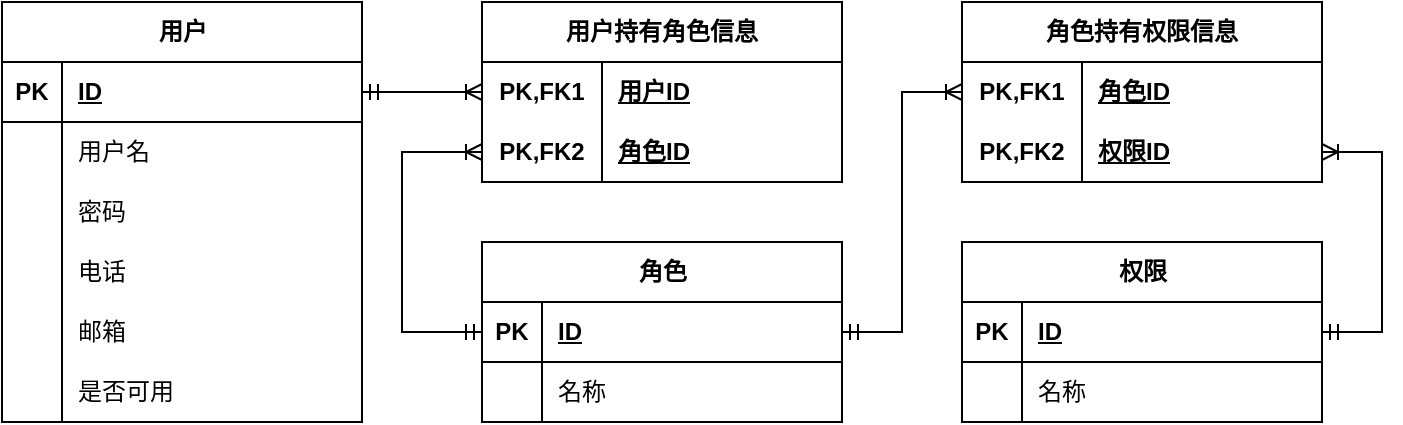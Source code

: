 <mxfile version="24.3.1" type="github" pages="3">
  <diagram id="R2lEEEUBdFMjLlhIrx00" name="Page-1">
    <mxGraphModel dx="867" dy="471" grid="1" gridSize="10" guides="1" tooltips="1" connect="1" arrows="1" fold="1" page="1" pageScale="1" pageWidth="850" pageHeight="1100" math="0" shadow="0" extFonts="Permanent Marker^https://fonts.googleapis.com/css?family=Permanent+Marker">
      <root>
        <mxCell id="0" />
        <mxCell id="1" parent="0" />
        <mxCell id="dfYq0QRCuSOtruzCmj0M-5" value="用户" style="shape=table;startSize=30;container=1;collapsible=1;childLayout=tableLayout;fixedRows=1;rowLines=0;fontStyle=1;align=center;resizeLast=1;html=1;" vertex="1" parent="1">
          <mxGeometry x="240" y="120" width="180" height="210" as="geometry">
            <mxRectangle x="270" y="130" width="70" height="30" as="alternateBounds" />
          </mxGeometry>
        </mxCell>
        <mxCell id="dfYq0QRCuSOtruzCmj0M-6" value="" style="shape=tableRow;horizontal=0;startSize=0;swimlaneHead=0;swimlaneBody=0;fillColor=none;collapsible=0;dropTarget=0;points=[[0,0.5],[1,0.5]];portConstraint=eastwest;top=0;left=0;right=0;bottom=1;" vertex="1" parent="dfYq0QRCuSOtruzCmj0M-5">
          <mxGeometry y="30" width="180" height="30" as="geometry" />
        </mxCell>
        <mxCell id="dfYq0QRCuSOtruzCmj0M-7" value="PK" style="shape=partialRectangle;connectable=0;fillColor=none;top=0;left=0;bottom=0;right=0;fontStyle=1;overflow=hidden;whiteSpace=wrap;html=1;" vertex="1" parent="dfYq0QRCuSOtruzCmj0M-6">
          <mxGeometry width="30" height="30" as="geometry">
            <mxRectangle width="30" height="30" as="alternateBounds" />
          </mxGeometry>
        </mxCell>
        <mxCell id="dfYq0QRCuSOtruzCmj0M-8" value="ID" style="shape=partialRectangle;connectable=0;fillColor=none;top=0;left=0;bottom=0;right=0;align=left;spacingLeft=6;fontStyle=5;overflow=hidden;whiteSpace=wrap;html=1;" vertex="1" parent="dfYq0QRCuSOtruzCmj0M-6">
          <mxGeometry x="30" width="150" height="30" as="geometry">
            <mxRectangle width="150" height="30" as="alternateBounds" />
          </mxGeometry>
        </mxCell>
        <mxCell id="dfYq0QRCuSOtruzCmj0M-9" value="" style="shape=tableRow;horizontal=0;startSize=0;swimlaneHead=0;swimlaneBody=0;fillColor=none;collapsible=0;dropTarget=0;points=[[0,0.5],[1,0.5]];portConstraint=eastwest;top=0;left=0;right=0;bottom=0;" vertex="1" parent="dfYq0QRCuSOtruzCmj0M-5">
          <mxGeometry y="60" width="180" height="30" as="geometry" />
        </mxCell>
        <mxCell id="dfYq0QRCuSOtruzCmj0M-10" value="" style="shape=partialRectangle;connectable=0;fillColor=none;top=0;left=0;bottom=0;right=0;editable=1;overflow=hidden;whiteSpace=wrap;html=1;" vertex="1" parent="dfYq0QRCuSOtruzCmj0M-9">
          <mxGeometry width="30" height="30" as="geometry">
            <mxRectangle width="30" height="30" as="alternateBounds" />
          </mxGeometry>
        </mxCell>
        <mxCell id="dfYq0QRCuSOtruzCmj0M-11" value="用户名" style="shape=partialRectangle;connectable=0;fillColor=none;top=0;left=0;bottom=0;right=0;align=left;spacingLeft=6;overflow=hidden;whiteSpace=wrap;html=1;" vertex="1" parent="dfYq0QRCuSOtruzCmj0M-9">
          <mxGeometry x="30" width="150" height="30" as="geometry">
            <mxRectangle width="150" height="30" as="alternateBounds" />
          </mxGeometry>
        </mxCell>
        <mxCell id="dfYq0QRCuSOtruzCmj0M-12" value="" style="shape=tableRow;horizontal=0;startSize=0;swimlaneHead=0;swimlaneBody=0;fillColor=none;collapsible=0;dropTarget=0;points=[[0,0.5],[1,0.5]];portConstraint=eastwest;top=0;left=0;right=0;bottom=0;" vertex="1" parent="dfYq0QRCuSOtruzCmj0M-5">
          <mxGeometry y="90" width="180" height="30" as="geometry" />
        </mxCell>
        <mxCell id="dfYq0QRCuSOtruzCmj0M-13" value="" style="shape=partialRectangle;connectable=0;fillColor=none;top=0;left=0;bottom=0;right=0;editable=1;overflow=hidden;whiteSpace=wrap;html=1;" vertex="1" parent="dfYq0QRCuSOtruzCmj0M-12">
          <mxGeometry width="30" height="30" as="geometry">
            <mxRectangle width="30" height="30" as="alternateBounds" />
          </mxGeometry>
        </mxCell>
        <mxCell id="dfYq0QRCuSOtruzCmj0M-14" value="密码" style="shape=partialRectangle;connectable=0;fillColor=none;top=0;left=0;bottom=0;right=0;align=left;spacingLeft=6;overflow=hidden;whiteSpace=wrap;html=1;" vertex="1" parent="dfYq0QRCuSOtruzCmj0M-12">
          <mxGeometry x="30" width="150" height="30" as="geometry">
            <mxRectangle width="150" height="30" as="alternateBounds" />
          </mxGeometry>
        </mxCell>
        <mxCell id="dfYq0QRCuSOtruzCmj0M-15" value="" style="shape=tableRow;horizontal=0;startSize=0;swimlaneHead=0;swimlaneBody=0;fillColor=none;collapsible=0;dropTarget=0;points=[[0,0.5],[1,0.5]];portConstraint=eastwest;top=0;left=0;right=0;bottom=0;" vertex="1" parent="dfYq0QRCuSOtruzCmj0M-5">
          <mxGeometry y="120" width="180" height="30" as="geometry" />
        </mxCell>
        <mxCell id="dfYq0QRCuSOtruzCmj0M-16" value="" style="shape=partialRectangle;connectable=0;fillColor=none;top=0;left=0;bottom=0;right=0;editable=1;overflow=hidden;whiteSpace=wrap;html=1;" vertex="1" parent="dfYq0QRCuSOtruzCmj0M-15">
          <mxGeometry width="30" height="30" as="geometry">
            <mxRectangle width="30" height="30" as="alternateBounds" />
          </mxGeometry>
        </mxCell>
        <mxCell id="dfYq0QRCuSOtruzCmj0M-17" value="电话" style="shape=partialRectangle;connectable=0;fillColor=none;top=0;left=0;bottom=0;right=0;align=left;spacingLeft=6;overflow=hidden;whiteSpace=wrap;html=1;" vertex="1" parent="dfYq0QRCuSOtruzCmj0M-15">
          <mxGeometry x="30" width="150" height="30" as="geometry">
            <mxRectangle width="150" height="30" as="alternateBounds" />
          </mxGeometry>
        </mxCell>
        <mxCell id="dfYq0QRCuSOtruzCmj0M-20" value="" style="shape=tableRow;horizontal=0;startSize=0;swimlaneHead=0;swimlaneBody=0;fillColor=none;collapsible=0;dropTarget=0;points=[[0,0.5],[1,0.5]];portConstraint=eastwest;top=0;left=0;right=0;bottom=0;" vertex="1" parent="dfYq0QRCuSOtruzCmj0M-5">
          <mxGeometry y="150" width="180" height="30" as="geometry" />
        </mxCell>
        <mxCell id="dfYq0QRCuSOtruzCmj0M-21" value="" style="shape=partialRectangle;connectable=0;fillColor=none;top=0;left=0;bottom=0;right=0;editable=1;overflow=hidden;whiteSpace=wrap;html=1;" vertex="1" parent="dfYq0QRCuSOtruzCmj0M-20">
          <mxGeometry width="30" height="30" as="geometry">
            <mxRectangle width="30" height="30" as="alternateBounds" />
          </mxGeometry>
        </mxCell>
        <mxCell id="dfYq0QRCuSOtruzCmj0M-22" value="邮箱" style="shape=partialRectangle;connectable=0;fillColor=none;top=0;left=0;bottom=0;right=0;align=left;spacingLeft=6;overflow=hidden;whiteSpace=wrap;html=1;" vertex="1" parent="dfYq0QRCuSOtruzCmj0M-20">
          <mxGeometry x="30" width="150" height="30" as="geometry">
            <mxRectangle width="150" height="30" as="alternateBounds" />
          </mxGeometry>
        </mxCell>
        <mxCell id="dfYq0QRCuSOtruzCmj0M-23" value="" style="shape=tableRow;horizontal=0;startSize=0;swimlaneHead=0;swimlaneBody=0;fillColor=none;collapsible=0;dropTarget=0;points=[[0,0.5],[1,0.5]];portConstraint=eastwest;top=0;left=0;right=0;bottom=0;" vertex="1" parent="dfYq0QRCuSOtruzCmj0M-5">
          <mxGeometry y="180" width="180" height="30" as="geometry" />
        </mxCell>
        <mxCell id="dfYq0QRCuSOtruzCmj0M-24" value="" style="shape=partialRectangle;connectable=0;fillColor=none;top=0;left=0;bottom=0;right=0;editable=1;overflow=hidden;whiteSpace=wrap;html=1;" vertex="1" parent="dfYq0QRCuSOtruzCmj0M-23">
          <mxGeometry width="30" height="30" as="geometry">
            <mxRectangle width="30" height="30" as="alternateBounds" />
          </mxGeometry>
        </mxCell>
        <mxCell id="dfYq0QRCuSOtruzCmj0M-25" value="是否可用" style="shape=partialRectangle;connectable=0;fillColor=none;top=0;left=0;bottom=0;right=0;align=left;spacingLeft=6;overflow=hidden;whiteSpace=wrap;html=1;" vertex="1" parent="dfYq0QRCuSOtruzCmj0M-23">
          <mxGeometry x="30" width="150" height="30" as="geometry">
            <mxRectangle width="150" height="30" as="alternateBounds" />
          </mxGeometry>
        </mxCell>
        <mxCell id="dfYq0QRCuSOtruzCmj0M-29" value="角色" style="shape=table;startSize=30;container=1;collapsible=1;childLayout=tableLayout;fixedRows=1;rowLines=0;fontStyle=1;align=center;resizeLast=1;html=1;" vertex="1" parent="1">
          <mxGeometry x="480" y="240" width="180" height="90" as="geometry" />
        </mxCell>
        <mxCell id="dfYq0QRCuSOtruzCmj0M-30" value="" style="shape=tableRow;horizontal=0;startSize=0;swimlaneHead=0;swimlaneBody=0;fillColor=none;collapsible=0;dropTarget=0;points=[[0,0.5],[1,0.5]];portConstraint=eastwest;top=0;left=0;right=0;bottom=1;" vertex="1" parent="dfYq0QRCuSOtruzCmj0M-29">
          <mxGeometry y="30" width="180" height="30" as="geometry" />
        </mxCell>
        <mxCell id="dfYq0QRCuSOtruzCmj0M-31" value="PK" style="shape=partialRectangle;connectable=0;fillColor=none;top=0;left=0;bottom=0;right=0;fontStyle=1;overflow=hidden;whiteSpace=wrap;html=1;" vertex="1" parent="dfYq0QRCuSOtruzCmj0M-30">
          <mxGeometry width="30" height="30" as="geometry">
            <mxRectangle width="30" height="30" as="alternateBounds" />
          </mxGeometry>
        </mxCell>
        <mxCell id="dfYq0QRCuSOtruzCmj0M-32" value="ID" style="shape=partialRectangle;connectable=0;fillColor=none;top=0;left=0;bottom=0;right=0;align=left;spacingLeft=6;fontStyle=5;overflow=hidden;whiteSpace=wrap;html=1;" vertex="1" parent="dfYq0QRCuSOtruzCmj0M-30">
          <mxGeometry x="30" width="150" height="30" as="geometry">
            <mxRectangle width="150" height="30" as="alternateBounds" />
          </mxGeometry>
        </mxCell>
        <mxCell id="dfYq0QRCuSOtruzCmj0M-33" value="" style="shape=tableRow;horizontal=0;startSize=0;swimlaneHead=0;swimlaneBody=0;fillColor=none;collapsible=0;dropTarget=0;points=[[0,0.5],[1,0.5]];portConstraint=eastwest;top=0;left=0;right=0;bottom=0;" vertex="1" parent="dfYq0QRCuSOtruzCmj0M-29">
          <mxGeometry y="60" width="180" height="30" as="geometry" />
        </mxCell>
        <mxCell id="dfYq0QRCuSOtruzCmj0M-34" value="" style="shape=partialRectangle;connectable=0;fillColor=none;top=0;left=0;bottom=0;right=0;editable=1;overflow=hidden;whiteSpace=wrap;html=1;" vertex="1" parent="dfYq0QRCuSOtruzCmj0M-33">
          <mxGeometry width="30" height="30" as="geometry">
            <mxRectangle width="30" height="30" as="alternateBounds" />
          </mxGeometry>
        </mxCell>
        <mxCell id="dfYq0QRCuSOtruzCmj0M-35" value="名称" style="shape=partialRectangle;connectable=0;fillColor=none;top=0;left=0;bottom=0;right=0;align=left;spacingLeft=6;overflow=hidden;whiteSpace=wrap;html=1;" vertex="1" parent="dfYq0QRCuSOtruzCmj0M-33">
          <mxGeometry x="30" width="150" height="30" as="geometry">
            <mxRectangle width="150" height="30" as="alternateBounds" />
          </mxGeometry>
        </mxCell>
        <mxCell id="dfYq0QRCuSOtruzCmj0M-49" value="用户持有角色信息" style="shape=table;startSize=30;container=1;collapsible=1;childLayout=tableLayout;fixedRows=1;rowLines=0;fontStyle=1;align=center;resizeLast=1;html=1;whiteSpace=wrap;" vertex="1" parent="1">
          <mxGeometry x="480" y="120" width="180" height="90" as="geometry" />
        </mxCell>
        <mxCell id="dfYq0QRCuSOtruzCmj0M-50" value="" style="shape=tableRow;horizontal=0;startSize=0;swimlaneHead=0;swimlaneBody=0;fillColor=none;collapsible=0;dropTarget=0;points=[[0,0.5],[1,0.5]];portConstraint=eastwest;top=0;left=0;right=0;bottom=0;html=1;" vertex="1" parent="dfYq0QRCuSOtruzCmj0M-49">
          <mxGeometry y="30" width="180" height="30" as="geometry" />
        </mxCell>
        <mxCell id="dfYq0QRCuSOtruzCmj0M-51" value="PK,FK1" style="shape=partialRectangle;connectable=0;fillColor=none;top=0;left=0;bottom=0;right=0;fontStyle=1;overflow=hidden;html=1;whiteSpace=wrap;" vertex="1" parent="dfYq0QRCuSOtruzCmj0M-50">
          <mxGeometry width="60" height="30" as="geometry">
            <mxRectangle width="60" height="30" as="alternateBounds" />
          </mxGeometry>
        </mxCell>
        <mxCell id="dfYq0QRCuSOtruzCmj0M-52" value="用户ID" style="shape=partialRectangle;connectable=0;fillColor=none;top=0;left=0;bottom=0;right=0;align=left;spacingLeft=6;fontStyle=5;overflow=hidden;html=1;whiteSpace=wrap;" vertex="1" parent="dfYq0QRCuSOtruzCmj0M-50">
          <mxGeometry x="60" width="120" height="30" as="geometry">
            <mxRectangle width="120" height="30" as="alternateBounds" />
          </mxGeometry>
        </mxCell>
        <mxCell id="dfYq0QRCuSOtruzCmj0M-53" value="" style="shape=tableRow;horizontal=0;startSize=0;swimlaneHead=0;swimlaneBody=0;fillColor=none;collapsible=0;dropTarget=0;points=[[0,0.5],[1,0.5]];portConstraint=eastwest;top=0;left=0;right=0;bottom=1;html=1;" vertex="1" parent="dfYq0QRCuSOtruzCmj0M-49">
          <mxGeometry y="60" width="180" height="30" as="geometry" />
        </mxCell>
        <mxCell id="dfYq0QRCuSOtruzCmj0M-54" value="PK,FK2" style="shape=partialRectangle;connectable=0;fillColor=none;top=0;left=0;bottom=0;right=0;fontStyle=1;overflow=hidden;html=1;whiteSpace=wrap;" vertex="1" parent="dfYq0QRCuSOtruzCmj0M-53">
          <mxGeometry width="60" height="30" as="geometry">
            <mxRectangle width="60" height="30" as="alternateBounds" />
          </mxGeometry>
        </mxCell>
        <mxCell id="dfYq0QRCuSOtruzCmj0M-55" value="角色ID" style="shape=partialRectangle;connectable=0;fillColor=none;top=0;left=0;bottom=0;right=0;align=left;spacingLeft=6;fontStyle=5;overflow=hidden;html=1;whiteSpace=wrap;" vertex="1" parent="dfYq0QRCuSOtruzCmj0M-53">
          <mxGeometry x="60" width="120" height="30" as="geometry">
            <mxRectangle width="120" height="30" as="alternateBounds" />
          </mxGeometry>
        </mxCell>
        <mxCell id="dfYq0QRCuSOtruzCmj0M-62" value="" style="edgeStyle=entityRelationEdgeStyle;fontSize=12;html=1;endArrow=ERoneToMany;startArrow=ERmandOne;rounded=0;" edge="1" parent="1" source="dfYq0QRCuSOtruzCmj0M-6" target="dfYq0QRCuSOtruzCmj0M-50">
          <mxGeometry width="100" height="100" relative="1" as="geometry">
            <mxPoint x="490" y="300" as="sourcePoint" />
            <mxPoint x="600" y="150" as="targetPoint" />
          </mxGeometry>
        </mxCell>
        <mxCell id="dfYq0QRCuSOtruzCmj0M-64" value="角色持有权限信息" style="shape=table;startSize=30;container=1;collapsible=1;childLayout=tableLayout;fixedRows=1;rowLines=0;fontStyle=1;align=center;resizeLast=1;html=1;whiteSpace=wrap;" vertex="1" parent="1">
          <mxGeometry x="720" y="120" width="180" height="90" as="geometry" />
        </mxCell>
        <mxCell id="dfYq0QRCuSOtruzCmj0M-65" value="" style="shape=tableRow;horizontal=0;startSize=0;swimlaneHead=0;swimlaneBody=0;fillColor=none;collapsible=0;dropTarget=0;points=[[0,0.5],[1,0.5]];portConstraint=eastwest;top=0;left=0;right=0;bottom=0;html=1;" vertex="1" parent="dfYq0QRCuSOtruzCmj0M-64">
          <mxGeometry y="30" width="180" height="30" as="geometry" />
        </mxCell>
        <mxCell id="dfYq0QRCuSOtruzCmj0M-66" value="PK,FK1" style="shape=partialRectangle;connectable=0;fillColor=none;top=0;left=0;bottom=0;right=0;fontStyle=1;overflow=hidden;html=1;whiteSpace=wrap;" vertex="1" parent="dfYq0QRCuSOtruzCmj0M-65">
          <mxGeometry width="60" height="30" as="geometry">
            <mxRectangle width="60" height="30" as="alternateBounds" />
          </mxGeometry>
        </mxCell>
        <mxCell id="dfYq0QRCuSOtruzCmj0M-67" value="角色ID" style="shape=partialRectangle;connectable=0;fillColor=none;top=0;left=0;bottom=0;right=0;align=left;spacingLeft=6;fontStyle=5;overflow=hidden;html=1;whiteSpace=wrap;" vertex="1" parent="dfYq0QRCuSOtruzCmj0M-65">
          <mxGeometry x="60" width="120" height="30" as="geometry">
            <mxRectangle width="120" height="30" as="alternateBounds" />
          </mxGeometry>
        </mxCell>
        <mxCell id="dfYq0QRCuSOtruzCmj0M-68" value="" style="shape=tableRow;horizontal=0;startSize=0;swimlaneHead=0;swimlaneBody=0;fillColor=none;collapsible=0;dropTarget=0;points=[[0,0.5],[1,0.5]];portConstraint=eastwest;top=0;left=0;right=0;bottom=1;html=1;" vertex="1" parent="dfYq0QRCuSOtruzCmj0M-64">
          <mxGeometry y="60" width="180" height="30" as="geometry" />
        </mxCell>
        <mxCell id="dfYq0QRCuSOtruzCmj0M-69" value="PK,FK2" style="shape=partialRectangle;connectable=0;fillColor=none;top=0;left=0;bottom=0;right=0;fontStyle=1;overflow=hidden;html=1;whiteSpace=wrap;" vertex="1" parent="dfYq0QRCuSOtruzCmj0M-68">
          <mxGeometry width="60" height="30" as="geometry">
            <mxRectangle width="60" height="30" as="alternateBounds" />
          </mxGeometry>
        </mxCell>
        <mxCell id="dfYq0QRCuSOtruzCmj0M-70" value="权限ID" style="shape=partialRectangle;connectable=0;fillColor=none;top=0;left=0;bottom=0;right=0;align=left;spacingLeft=6;fontStyle=5;overflow=hidden;html=1;whiteSpace=wrap;" vertex="1" parent="dfYq0QRCuSOtruzCmj0M-68">
          <mxGeometry x="60" width="120" height="30" as="geometry">
            <mxRectangle width="120" height="30" as="alternateBounds" />
          </mxGeometry>
        </mxCell>
        <mxCell id="dfYq0QRCuSOtruzCmj0M-71" value="权限" style="shape=table;startSize=30;container=1;collapsible=1;childLayout=tableLayout;fixedRows=1;rowLines=0;fontStyle=1;align=center;resizeLast=1;html=1;" vertex="1" parent="1">
          <mxGeometry x="720" y="240" width="180" height="90" as="geometry" />
        </mxCell>
        <mxCell id="dfYq0QRCuSOtruzCmj0M-72" value="" style="shape=tableRow;horizontal=0;startSize=0;swimlaneHead=0;swimlaneBody=0;fillColor=none;collapsible=0;dropTarget=0;points=[[0,0.5],[1,0.5]];portConstraint=eastwest;top=0;left=0;right=0;bottom=1;" vertex="1" parent="dfYq0QRCuSOtruzCmj0M-71">
          <mxGeometry y="30" width="180" height="30" as="geometry" />
        </mxCell>
        <mxCell id="dfYq0QRCuSOtruzCmj0M-73" value="PK" style="shape=partialRectangle;connectable=0;fillColor=none;top=0;left=0;bottom=0;right=0;fontStyle=1;overflow=hidden;whiteSpace=wrap;html=1;" vertex="1" parent="dfYq0QRCuSOtruzCmj0M-72">
          <mxGeometry width="30" height="30" as="geometry">
            <mxRectangle width="30" height="30" as="alternateBounds" />
          </mxGeometry>
        </mxCell>
        <mxCell id="dfYq0QRCuSOtruzCmj0M-74" value="ID" style="shape=partialRectangle;connectable=0;fillColor=none;top=0;left=0;bottom=0;right=0;align=left;spacingLeft=6;fontStyle=5;overflow=hidden;whiteSpace=wrap;html=1;" vertex="1" parent="dfYq0QRCuSOtruzCmj0M-72">
          <mxGeometry x="30" width="150" height="30" as="geometry">
            <mxRectangle width="150" height="30" as="alternateBounds" />
          </mxGeometry>
        </mxCell>
        <mxCell id="dfYq0QRCuSOtruzCmj0M-75" value="" style="shape=tableRow;horizontal=0;startSize=0;swimlaneHead=0;swimlaneBody=0;fillColor=none;collapsible=0;dropTarget=0;points=[[0,0.5],[1,0.5]];portConstraint=eastwest;top=0;left=0;right=0;bottom=0;" vertex="1" parent="dfYq0QRCuSOtruzCmj0M-71">
          <mxGeometry y="60" width="180" height="30" as="geometry" />
        </mxCell>
        <mxCell id="dfYq0QRCuSOtruzCmj0M-76" value="" style="shape=partialRectangle;connectable=0;fillColor=none;top=0;left=0;bottom=0;right=0;editable=1;overflow=hidden;whiteSpace=wrap;html=1;" vertex="1" parent="dfYq0QRCuSOtruzCmj0M-75">
          <mxGeometry width="30" height="30" as="geometry">
            <mxRectangle width="30" height="30" as="alternateBounds" />
          </mxGeometry>
        </mxCell>
        <mxCell id="dfYq0QRCuSOtruzCmj0M-77" value="名称" style="shape=partialRectangle;connectable=0;fillColor=none;top=0;left=0;bottom=0;right=0;align=left;spacingLeft=6;overflow=hidden;whiteSpace=wrap;html=1;" vertex="1" parent="dfYq0QRCuSOtruzCmj0M-75">
          <mxGeometry x="30" width="150" height="30" as="geometry">
            <mxRectangle width="150" height="30" as="alternateBounds" />
          </mxGeometry>
        </mxCell>
        <mxCell id="dfYq0QRCuSOtruzCmj0M-78" value="" style="edgeStyle=entityRelationEdgeStyle;fontSize=12;html=1;endArrow=ERoneToMany;startArrow=ERmandOne;rounded=0;" edge="1" parent="1" source="dfYq0QRCuSOtruzCmj0M-72" target="dfYq0QRCuSOtruzCmj0M-68">
          <mxGeometry width="100" height="100" relative="1" as="geometry">
            <mxPoint x="730" y="175" as="sourcePoint" />
            <mxPoint x="670" y="205" as="targetPoint" />
          </mxGeometry>
        </mxCell>
        <mxCell id="dfYq0QRCuSOtruzCmj0M-79" value="" style="edgeStyle=elbowEdgeStyle;fontSize=12;html=1;endArrow=ERoneToMany;startArrow=ERmandOne;rounded=0;" edge="1" parent="1" source="dfYq0QRCuSOtruzCmj0M-30" target="dfYq0QRCuSOtruzCmj0M-65">
          <mxGeometry width="100" height="100" relative="1" as="geometry">
            <mxPoint x="730" y="175" as="sourcePoint" />
            <mxPoint x="670" y="205" as="targetPoint" />
            <Array as="points">
              <mxPoint x="690" y="220" />
            </Array>
          </mxGeometry>
        </mxCell>
        <mxCell id="dfYq0QRCuSOtruzCmj0M-80" value="" style="fontSize=12;html=1;endArrow=ERoneToMany;startArrow=ERmandOne;rounded=0;edgeStyle=elbowEdgeStyle;" edge="1" parent="1" source="dfYq0QRCuSOtruzCmj0M-30" target="dfYq0QRCuSOtruzCmj0M-53">
          <mxGeometry width="100" height="100" relative="1" as="geometry">
            <mxPoint x="660" y="285" as="sourcePoint" />
            <mxPoint x="660" y="200" as="targetPoint" />
            <Array as="points">
              <mxPoint x="440" y="240" />
              <mxPoint x="680" y="245" />
            </Array>
          </mxGeometry>
        </mxCell>
      </root>
    </mxGraphModel>
  </diagram>
  <diagram id="hxG2CYecK_2WY1NLtDfl" name="第 2 页">
    <mxGraphModel dx="1694" dy="471" grid="1" gridSize="10" guides="1" tooltips="1" connect="1" arrows="1" fold="1" page="1" pageScale="1" pageWidth="827" pageHeight="1169" math="0" shadow="0">
      <root>
        <mxCell id="0" />
        <mxCell id="1" parent="0" />
        <mxCell id="_7_AM_DRF52_1CPV1Wbd-1" value="用户" style="shape=table;startSize=30;container=1;collapsible=1;childLayout=tableLayout;fixedRows=1;rowLines=0;fontStyle=1;align=center;resizeLast=1;html=1;" vertex="1" parent="1">
          <mxGeometry x="120" y="80" width="180" height="210" as="geometry">
            <mxRectangle x="270" y="130" width="70" height="30" as="alternateBounds" />
          </mxGeometry>
        </mxCell>
        <mxCell id="_7_AM_DRF52_1CPV1Wbd-2" value="" style="shape=tableRow;horizontal=0;startSize=0;swimlaneHead=0;swimlaneBody=0;fillColor=none;collapsible=0;dropTarget=0;points=[[0,0.5],[1,0.5]];portConstraint=eastwest;top=0;left=0;right=0;bottom=1;" vertex="1" parent="_7_AM_DRF52_1CPV1Wbd-1">
          <mxGeometry y="30" width="180" height="30" as="geometry" />
        </mxCell>
        <mxCell id="_7_AM_DRF52_1CPV1Wbd-3" value="PK" style="shape=partialRectangle;connectable=0;fillColor=none;top=0;left=0;bottom=0;right=0;fontStyle=1;overflow=hidden;whiteSpace=wrap;html=1;" vertex="1" parent="_7_AM_DRF52_1CPV1Wbd-2">
          <mxGeometry width="30" height="30" as="geometry">
            <mxRectangle width="30" height="30" as="alternateBounds" />
          </mxGeometry>
        </mxCell>
        <mxCell id="_7_AM_DRF52_1CPV1Wbd-4" value="ID" style="shape=partialRectangle;connectable=0;fillColor=none;top=0;left=0;bottom=0;right=0;align=left;spacingLeft=6;fontStyle=5;overflow=hidden;whiteSpace=wrap;html=1;" vertex="1" parent="_7_AM_DRF52_1CPV1Wbd-2">
          <mxGeometry x="30" width="150" height="30" as="geometry">
            <mxRectangle width="150" height="30" as="alternateBounds" />
          </mxGeometry>
        </mxCell>
        <mxCell id="_7_AM_DRF52_1CPV1Wbd-5" value="" style="shape=tableRow;horizontal=0;startSize=0;swimlaneHead=0;swimlaneBody=0;fillColor=none;collapsible=0;dropTarget=0;points=[[0,0.5],[1,0.5]];portConstraint=eastwest;top=0;left=0;right=0;bottom=0;" vertex="1" parent="_7_AM_DRF52_1CPV1Wbd-1">
          <mxGeometry y="60" width="180" height="30" as="geometry" />
        </mxCell>
        <mxCell id="_7_AM_DRF52_1CPV1Wbd-6" value="" style="shape=partialRectangle;connectable=0;fillColor=none;top=0;left=0;bottom=0;right=0;editable=1;overflow=hidden;whiteSpace=wrap;html=1;" vertex="1" parent="_7_AM_DRF52_1CPV1Wbd-5">
          <mxGeometry width="30" height="30" as="geometry">
            <mxRectangle width="30" height="30" as="alternateBounds" />
          </mxGeometry>
        </mxCell>
        <mxCell id="_7_AM_DRF52_1CPV1Wbd-7" value="用户名" style="shape=partialRectangle;connectable=0;fillColor=none;top=0;left=0;bottom=0;right=0;align=left;spacingLeft=6;overflow=hidden;whiteSpace=wrap;html=1;" vertex="1" parent="_7_AM_DRF52_1CPV1Wbd-5">
          <mxGeometry x="30" width="150" height="30" as="geometry">
            <mxRectangle width="150" height="30" as="alternateBounds" />
          </mxGeometry>
        </mxCell>
        <mxCell id="_7_AM_DRF52_1CPV1Wbd-8" value="" style="shape=tableRow;horizontal=0;startSize=0;swimlaneHead=0;swimlaneBody=0;fillColor=none;collapsible=0;dropTarget=0;points=[[0,0.5],[1,0.5]];portConstraint=eastwest;top=0;left=0;right=0;bottom=0;" vertex="1" parent="_7_AM_DRF52_1CPV1Wbd-1">
          <mxGeometry y="90" width="180" height="30" as="geometry" />
        </mxCell>
        <mxCell id="_7_AM_DRF52_1CPV1Wbd-9" value="" style="shape=partialRectangle;connectable=0;fillColor=none;top=0;left=0;bottom=0;right=0;editable=1;overflow=hidden;whiteSpace=wrap;html=1;" vertex="1" parent="_7_AM_DRF52_1CPV1Wbd-8">
          <mxGeometry width="30" height="30" as="geometry">
            <mxRectangle width="30" height="30" as="alternateBounds" />
          </mxGeometry>
        </mxCell>
        <mxCell id="_7_AM_DRF52_1CPV1Wbd-10" value="密码" style="shape=partialRectangle;connectable=0;fillColor=none;top=0;left=0;bottom=0;right=0;align=left;spacingLeft=6;overflow=hidden;whiteSpace=wrap;html=1;" vertex="1" parent="_7_AM_DRF52_1CPV1Wbd-8">
          <mxGeometry x="30" width="150" height="30" as="geometry">
            <mxRectangle width="150" height="30" as="alternateBounds" />
          </mxGeometry>
        </mxCell>
        <mxCell id="_7_AM_DRF52_1CPV1Wbd-11" value="" style="shape=tableRow;horizontal=0;startSize=0;swimlaneHead=0;swimlaneBody=0;fillColor=none;collapsible=0;dropTarget=0;points=[[0,0.5],[1,0.5]];portConstraint=eastwest;top=0;left=0;right=0;bottom=0;" vertex="1" parent="_7_AM_DRF52_1CPV1Wbd-1">
          <mxGeometry y="120" width="180" height="30" as="geometry" />
        </mxCell>
        <mxCell id="_7_AM_DRF52_1CPV1Wbd-12" value="" style="shape=partialRectangle;connectable=0;fillColor=none;top=0;left=0;bottom=0;right=0;editable=1;overflow=hidden;whiteSpace=wrap;html=1;" vertex="1" parent="_7_AM_DRF52_1CPV1Wbd-11">
          <mxGeometry width="30" height="30" as="geometry">
            <mxRectangle width="30" height="30" as="alternateBounds" />
          </mxGeometry>
        </mxCell>
        <mxCell id="_7_AM_DRF52_1CPV1Wbd-13" value="电话" style="shape=partialRectangle;connectable=0;fillColor=none;top=0;left=0;bottom=0;right=0;align=left;spacingLeft=6;overflow=hidden;whiteSpace=wrap;html=1;" vertex="1" parent="_7_AM_DRF52_1CPV1Wbd-11">
          <mxGeometry x="30" width="150" height="30" as="geometry">
            <mxRectangle width="150" height="30" as="alternateBounds" />
          </mxGeometry>
        </mxCell>
        <mxCell id="_7_AM_DRF52_1CPV1Wbd-14" value="" style="shape=tableRow;horizontal=0;startSize=0;swimlaneHead=0;swimlaneBody=0;fillColor=none;collapsible=0;dropTarget=0;points=[[0,0.5],[1,0.5]];portConstraint=eastwest;top=0;left=0;right=0;bottom=0;" vertex="1" parent="_7_AM_DRF52_1CPV1Wbd-1">
          <mxGeometry y="150" width="180" height="30" as="geometry" />
        </mxCell>
        <mxCell id="_7_AM_DRF52_1CPV1Wbd-15" value="" style="shape=partialRectangle;connectable=0;fillColor=none;top=0;left=0;bottom=0;right=0;editable=1;overflow=hidden;whiteSpace=wrap;html=1;" vertex="1" parent="_7_AM_DRF52_1CPV1Wbd-14">
          <mxGeometry width="30" height="30" as="geometry">
            <mxRectangle width="30" height="30" as="alternateBounds" />
          </mxGeometry>
        </mxCell>
        <mxCell id="_7_AM_DRF52_1CPV1Wbd-16" value="邮箱" style="shape=partialRectangle;connectable=0;fillColor=none;top=0;left=0;bottom=0;right=0;align=left;spacingLeft=6;overflow=hidden;whiteSpace=wrap;html=1;" vertex="1" parent="_7_AM_DRF52_1CPV1Wbd-14">
          <mxGeometry x="30" width="150" height="30" as="geometry">
            <mxRectangle width="150" height="30" as="alternateBounds" />
          </mxGeometry>
        </mxCell>
        <mxCell id="_7_AM_DRF52_1CPV1Wbd-17" value="" style="shape=tableRow;horizontal=0;startSize=0;swimlaneHead=0;swimlaneBody=0;fillColor=none;collapsible=0;dropTarget=0;points=[[0,0.5],[1,0.5]];portConstraint=eastwest;top=0;left=0;right=0;bottom=0;" vertex="1" parent="_7_AM_DRF52_1CPV1Wbd-1">
          <mxGeometry y="180" width="180" height="30" as="geometry" />
        </mxCell>
        <mxCell id="_7_AM_DRF52_1CPV1Wbd-18" value="" style="shape=partialRectangle;connectable=0;fillColor=none;top=0;left=0;bottom=0;right=0;editable=1;overflow=hidden;whiteSpace=wrap;html=1;" vertex="1" parent="_7_AM_DRF52_1CPV1Wbd-17">
          <mxGeometry width="30" height="30" as="geometry">
            <mxRectangle width="30" height="30" as="alternateBounds" />
          </mxGeometry>
        </mxCell>
        <mxCell id="_7_AM_DRF52_1CPV1Wbd-19" value="是否可用" style="shape=partialRectangle;connectable=0;fillColor=none;top=0;left=0;bottom=0;right=0;align=left;spacingLeft=6;overflow=hidden;whiteSpace=wrap;html=1;" vertex="1" parent="_7_AM_DRF52_1CPV1Wbd-17">
          <mxGeometry x="30" width="150" height="30" as="geometry">
            <mxRectangle width="150" height="30" as="alternateBounds" />
          </mxGeometry>
        </mxCell>
        <mxCell id="_7_AM_DRF52_1CPV1Wbd-33" value="班级" style="shape=table;startSize=30;container=1;collapsible=1;childLayout=tableLayout;fixedRows=1;rowLines=0;fontStyle=1;align=center;resizeLast=1;html=1;" vertex="1" parent="1">
          <mxGeometry x="400" y="140" width="180" height="150" as="geometry" />
        </mxCell>
        <mxCell id="_7_AM_DRF52_1CPV1Wbd-34" value="" style="shape=tableRow;horizontal=0;startSize=0;swimlaneHead=0;swimlaneBody=0;fillColor=none;collapsible=0;dropTarget=0;points=[[0,0.5],[1,0.5]];portConstraint=eastwest;top=0;left=0;right=0;bottom=1;" vertex="1" parent="_7_AM_DRF52_1CPV1Wbd-33">
          <mxGeometry y="30" width="180" height="30" as="geometry" />
        </mxCell>
        <mxCell id="_7_AM_DRF52_1CPV1Wbd-35" value="PK" style="shape=partialRectangle;connectable=0;fillColor=none;top=0;left=0;bottom=0;right=0;fontStyle=1;overflow=hidden;whiteSpace=wrap;html=1;" vertex="1" parent="_7_AM_DRF52_1CPV1Wbd-34">
          <mxGeometry width="30" height="30" as="geometry">
            <mxRectangle width="30" height="30" as="alternateBounds" />
          </mxGeometry>
        </mxCell>
        <mxCell id="_7_AM_DRF52_1CPV1Wbd-36" value="ID" style="shape=partialRectangle;connectable=0;fillColor=none;top=0;left=0;bottom=0;right=0;align=left;spacingLeft=6;fontStyle=5;overflow=hidden;whiteSpace=wrap;html=1;" vertex="1" parent="_7_AM_DRF52_1CPV1Wbd-34">
          <mxGeometry x="30" width="150" height="30" as="geometry">
            <mxRectangle width="150" height="30" as="alternateBounds" />
          </mxGeometry>
        </mxCell>
        <mxCell id="_7_AM_DRF52_1CPV1Wbd-37" value="" style="shape=tableRow;horizontal=0;startSize=0;swimlaneHead=0;swimlaneBody=0;fillColor=none;collapsible=0;dropTarget=0;points=[[0,0.5],[1,0.5]];portConstraint=eastwest;top=0;left=0;right=0;bottom=0;" vertex="1" parent="_7_AM_DRF52_1CPV1Wbd-33">
          <mxGeometry y="60" width="180" height="30" as="geometry" />
        </mxCell>
        <mxCell id="_7_AM_DRF52_1CPV1Wbd-38" value="" style="shape=partialRectangle;connectable=0;fillColor=none;top=0;left=0;bottom=0;right=0;editable=1;overflow=hidden;whiteSpace=wrap;html=1;" vertex="1" parent="_7_AM_DRF52_1CPV1Wbd-37">
          <mxGeometry width="30" height="30" as="geometry">
            <mxRectangle width="30" height="30" as="alternateBounds" />
          </mxGeometry>
        </mxCell>
        <mxCell id="_7_AM_DRF52_1CPV1Wbd-39" value="名称" style="shape=partialRectangle;connectable=0;fillColor=none;top=0;left=0;bottom=0;right=0;align=left;spacingLeft=6;overflow=hidden;whiteSpace=wrap;html=1;" vertex="1" parent="_7_AM_DRF52_1CPV1Wbd-37">
          <mxGeometry x="30" width="150" height="30" as="geometry">
            <mxRectangle width="150" height="30" as="alternateBounds" />
          </mxGeometry>
        </mxCell>
        <mxCell id="_7_AM_DRF52_1CPV1Wbd-40" value="" style="shape=tableRow;horizontal=0;startSize=0;swimlaneHead=0;swimlaneBody=0;fillColor=none;collapsible=0;dropTarget=0;points=[[0,0.5],[1,0.5]];portConstraint=eastwest;top=0;left=0;right=0;bottom=0;" vertex="1" parent="_7_AM_DRF52_1CPV1Wbd-33">
          <mxGeometry y="90" width="180" height="30" as="geometry" />
        </mxCell>
        <mxCell id="_7_AM_DRF52_1CPV1Wbd-41" value="FK1" style="shape=partialRectangle;connectable=0;fillColor=none;top=0;left=0;bottom=0;right=0;editable=1;overflow=hidden;whiteSpace=wrap;html=1;" vertex="1" parent="_7_AM_DRF52_1CPV1Wbd-40">
          <mxGeometry width="30" height="30" as="geometry">
            <mxRectangle width="30" height="30" as="alternateBounds" />
          </mxGeometry>
        </mxCell>
        <mxCell id="_7_AM_DRF52_1CPV1Wbd-42" value="管理者" style="shape=partialRectangle;connectable=0;fillColor=none;top=0;left=0;bottom=0;right=0;align=left;spacingLeft=6;overflow=hidden;whiteSpace=wrap;html=1;" vertex="1" parent="_7_AM_DRF52_1CPV1Wbd-40">
          <mxGeometry x="30" width="150" height="30" as="geometry">
            <mxRectangle width="150" height="30" as="alternateBounds" />
          </mxGeometry>
        </mxCell>
        <mxCell id="_7_AM_DRF52_1CPV1Wbd-43" value="" style="shape=tableRow;horizontal=0;startSize=0;swimlaneHead=0;swimlaneBody=0;fillColor=none;collapsible=0;dropTarget=0;points=[[0,0.5],[1,0.5]];portConstraint=eastwest;top=0;left=0;right=0;bottom=0;" vertex="1" parent="_7_AM_DRF52_1CPV1Wbd-33">
          <mxGeometry y="120" width="180" height="30" as="geometry" />
        </mxCell>
        <mxCell id="_7_AM_DRF52_1CPV1Wbd-44" value="" style="shape=partialRectangle;connectable=0;fillColor=none;top=0;left=0;bottom=0;right=0;editable=1;overflow=hidden;whiteSpace=wrap;html=1;" vertex="1" parent="_7_AM_DRF52_1CPV1Wbd-43">
          <mxGeometry width="30" height="30" as="geometry">
            <mxRectangle width="30" height="30" as="alternateBounds" />
          </mxGeometry>
        </mxCell>
        <mxCell id="_7_AM_DRF52_1CPV1Wbd-45" value="规则" style="shape=partialRectangle;connectable=0;fillColor=none;top=0;left=0;bottom=0;right=0;align=left;spacingLeft=6;overflow=hidden;whiteSpace=wrap;html=1;" vertex="1" parent="_7_AM_DRF52_1CPV1Wbd-43">
          <mxGeometry x="30" width="150" height="30" as="geometry">
            <mxRectangle width="150" height="30" as="alternateBounds" />
          </mxGeometry>
        </mxCell>
        <mxCell id="_7_AM_DRF52_1CPV1Wbd-46" value="" style="edgeStyle=entityRelationEdgeStyle;fontSize=12;html=1;endArrow=ERzeroToMany;startArrow=ERmandOne;rounded=0;" edge="1" parent="1" source="_7_AM_DRF52_1CPV1Wbd-2" target="_7_AM_DRF52_1CPV1Wbd-40">
          <mxGeometry width="100" height="100" relative="1" as="geometry">
            <mxPoint x="360" y="380" as="sourcePoint" />
            <mxPoint x="460" y="200" as="targetPoint" />
          </mxGeometry>
        </mxCell>
        <mxCell id="_7_AM_DRF52_1CPV1Wbd-47" value="班级成员" style="shape=table;startSize=30;container=1;collapsible=1;childLayout=tableLayout;fixedRows=1;rowLines=0;fontStyle=1;align=center;resizeLast=1;html=1;whiteSpace=wrap;" vertex="1" parent="1">
          <mxGeometry x="400" y="20" width="180" height="90" as="geometry">
            <mxRectangle x="360" y="20" width="90" height="30" as="alternateBounds" />
          </mxGeometry>
        </mxCell>
        <mxCell id="_7_AM_DRF52_1CPV1Wbd-48" value="" style="shape=tableRow;horizontal=0;startSize=0;swimlaneHead=0;swimlaneBody=0;fillColor=none;collapsible=0;dropTarget=0;points=[[0,0.5],[1,0.5]];portConstraint=eastwest;top=0;left=0;right=0;bottom=0;html=1;" vertex="1" parent="_7_AM_DRF52_1CPV1Wbd-47">
          <mxGeometry y="30" width="180" height="30" as="geometry" />
        </mxCell>
        <mxCell id="_7_AM_DRF52_1CPV1Wbd-49" value="PK,FK1" style="shape=partialRectangle;connectable=0;fillColor=none;top=0;left=0;bottom=0;right=0;fontStyle=1;overflow=hidden;html=1;whiteSpace=wrap;" vertex="1" parent="_7_AM_DRF52_1CPV1Wbd-48">
          <mxGeometry width="60" height="30" as="geometry">
            <mxRectangle width="60" height="30" as="alternateBounds" />
          </mxGeometry>
        </mxCell>
        <mxCell id="_7_AM_DRF52_1CPV1Wbd-50" value="用户ID" style="shape=partialRectangle;connectable=0;fillColor=none;top=0;left=0;bottom=0;right=0;align=left;spacingLeft=6;fontStyle=5;overflow=hidden;html=1;whiteSpace=wrap;" vertex="1" parent="_7_AM_DRF52_1CPV1Wbd-48">
          <mxGeometry x="60" width="120" height="30" as="geometry">
            <mxRectangle width="120" height="30" as="alternateBounds" />
          </mxGeometry>
        </mxCell>
        <mxCell id="_7_AM_DRF52_1CPV1Wbd-51" value="" style="shape=tableRow;horizontal=0;startSize=0;swimlaneHead=0;swimlaneBody=0;fillColor=none;collapsible=0;dropTarget=0;points=[[0,0.5],[1,0.5]];portConstraint=eastwest;top=0;left=0;right=0;bottom=1;html=1;" vertex="1" parent="_7_AM_DRF52_1CPV1Wbd-47">
          <mxGeometry y="60" width="180" height="30" as="geometry" />
        </mxCell>
        <mxCell id="_7_AM_DRF52_1CPV1Wbd-52" value="PK,FK2" style="shape=partialRectangle;connectable=0;fillColor=none;top=0;left=0;bottom=0;right=0;fontStyle=1;overflow=hidden;html=1;whiteSpace=wrap;" vertex="1" parent="_7_AM_DRF52_1CPV1Wbd-51">
          <mxGeometry width="60" height="30" as="geometry">
            <mxRectangle width="60" height="30" as="alternateBounds" />
          </mxGeometry>
        </mxCell>
        <mxCell id="_7_AM_DRF52_1CPV1Wbd-53" value="班级ID" style="shape=partialRectangle;connectable=0;fillColor=none;top=0;left=0;bottom=0;right=0;align=left;spacingLeft=6;fontStyle=5;overflow=hidden;html=1;whiteSpace=wrap;" vertex="1" parent="_7_AM_DRF52_1CPV1Wbd-51">
          <mxGeometry x="60" width="120" height="30" as="geometry">
            <mxRectangle width="120" height="30" as="alternateBounds" />
          </mxGeometry>
        </mxCell>
        <mxCell id="_7_AM_DRF52_1CPV1Wbd-61" value="" style="edgeStyle=entityRelationEdgeStyle;fontSize=12;html=1;endArrow=ERzeroToMany;startArrow=ERmandOne;rounded=0;" edge="1" parent="1" source="_7_AM_DRF52_1CPV1Wbd-34" target="_7_AM_DRF52_1CPV1Wbd-51">
          <mxGeometry width="100" height="100" relative="1" as="geometry">
            <mxPoint x="360" y="300" as="sourcePoint" />
            <mxPoint x="460" y="200" as="targetPoint" />
          </mxGeometry>
        </mxCell>
        <mxCell id="_7_AM_DRF52_1CPV1Wbd-65" value="" style="edgeStyle=elbowEdgeStyle;fontSize=12;html=1;endArrow=ERzeroToMany;startArrow=ERmandOne;rounded=0;exitX=-0.003;exitY=0.164;exitDx=0;exitDy=0;exitPerimeter=0;" edge="1" parent="1" source="_7_AM_DRF52_1CPV1Wbd-2" target="_7_AM_DRF52_1CPV1Wbd-48">
          <mxGeometry width="100" height="100" relative="1" as="geometry">
            <mxPoint x="310" y="135" as="sourcePoint" />
            <mxPoint x="370" y="255" as="targetPoint" />
            <Array as="points">
              <mxPoint x="100" y="100" />
            </Array>
          </mxGeometry>
        </mxCell>
        <mxCell id="_7_AM_DRF52_1CPV1Wbd-81" value="加入班级申请" style="shape=table;startSize=30;container=1;collapsible=1;childLayout=tableLayout;fixedRows=1;rowLines=0;fontStyle=1;align=center;resizeLast=1;html=1;" vertex="1" parent="1">
          <mxGeometry x="-140" y="50" width="180" height="240" as="geometry" />
        </mxCell>
        <mxCell id="_7_AM_DRF52_1CPV1Wbd-82" value="" style="shape=tableRow;horizontal=0;startSize=0;swimlaneHead=0;swimlaneBody=0;fillColor=none;collapsible=0;dropTarget=0;points=[[0,0.5],[1,0.5]];portConstraint=eastwest;top=0;left=0;right=0;bottom=1;" vertex="1" parent="_7_AM_DRF52_1CPV1Wbd-81">
          <mxGeometry y="30" width="180" height="30" as="geometry" />
        </mxCell>
        <mxCell id="_7_AM_DRF52_1CPV1Wbd-83" value="PK" style="shape=partialRectangle;connectable=0;fillColor=none;top=0;left=0;bottom=0;right=0;fontStyle=1;overflow=hidden;whiteSpace=wrap;html=1;" vertex="1" parent="_7_AM_DRF52_1CPV1Wbd-82">
          <mxGeometry width="30" height="30" as="geometry">
            <mxRectangle width="30" height="30" as="alternateBounds" />
          </mxGeometry>
        </mxCell>
        <mxCell id="_7_AM_DRF52_1CPV1Wbd-84" value="ID" style="shape=partialRectangle;connectable=0;fillColor=none;top=0;left=0;bottom=0;right=0;align=left;spacingLeft=6;fontStyle=5;overflow=hidden;whiteSpace=wrap;html=1;" vertex="1" parent="_7_AM_DRF52_1CPV1Wbd-82">
          <mxGeometry x="30" width="150" height="30" as="geometry">
            <mxRectangle width="150" height="30" as="alternateBounds" />
          </mxGeometry>
        </mxCell>
        <mxCell id="_7_AM_DRF52_1CPV1Wbd-85" value="" style="shape=tableRow;horizontal=0;startSize=0;swimlaneHead=0;swimlaneBody=0;fillColor=none;collapsible=0;dropTarget=0;points=[[0,0.5],[1,0.5]];portConstraint=eastwest;top=0;left=0;right=0;bottom=0;" vertex="1" parent="_7_AM_DRF52_1CPV1Wbd-81">
          <mxGeometry y="60" width="180" height="30" as="geometry" />
        </mxCell>
        <mxCell id="_7_AM_DRF52_1CPV1Wbd-86" value="FK1" style="shape=partialRectangle;connectable=0;fillColor=none;top=0;left=0;bottom=0;right=0;editable=1;overflow=hidden;whiteSpace=wrap;html=1;" vertex="1" parent="_7_AM_DRF52_1CPV1Wbd-85">
          <mxGeometry width="30" height="30" as="geometry">
            <mxRectangle width="30" height="30" as="alternateBounds" />
          </mxGeometry>
        </mxCell>
        <mxCell id="_7_AM_DRF52_1CPV1Wbd-87" value="创建者" style="shape=partialRectangle;connectable=0;fillColor=none;top=0;left=0;bottom=0;right=0;align=left;spacingLeft=6;overflow=hidden;whiteSpace=wrap;html=1;" vertex="1" parent="_7_AM_DRF52_1CPV1Wbd-85">
          <mxGeometry x="30" width="150" height="30" as="geometry">
            <mxRectangle width="150" height="30" as="alternateBounds" />
          </mxGeometry>
        </mxCell>
        <mxCell id="_7_AM_DRF52_1CPV1Wbd-88" value="" style="shape=tableRow;horizontal=0;startSize=0;swimlaneHead=0;swimlaneBody=0;fillColor=none;collapsible=0;dropTarget=0;points=[[0,0.5],[1,0.5]];portConstraint=eastwest;top=0;left=0;right=0;bottom=0;" vertex="1" parent="_7_AM_DRF52_1CPV1Wbd-81">
          <mxGeometry y="90" width="180" height="30" as="geometry" />
        </mxCell>
        <mxCell id="_7_AM_DRF52_1CPV1Wbd-89" value="FK2" style="shape=partialRectangle;connectable=0;fillColor=none;top=0;left=0;bottom=0;right=0;editable=1;overflow=hidden;whiteSpace=wrap;html=1;" vertex="1" parent="_7_AM_DRF52_1CPV1Wbd-88">
          <mxGeometry width="30" height="30" as="geometry">
            <mxRectangle width="30" height="30" as="alternateBounds" />
          </mxGeometry>
        </mxCell>
        <mxCell id="_7_AM_DRF52_1CPV1Wbd-90" value="处理者" style="shape=partialRectangle;connectable=0;fillColor=none;top=0;left=0;bottom=0;right=0;align=left;spacingLeft=6;overflow=hidden;whiteSpace=wrap;html=1;" vertex="1" parent="_7_AM_DRF52_1CPV1Wbd-88">
          <mxGeometry x="30" width="150" height="30" as="geometry">
            <mxRectangle width="150" height="30" as="alternateBounds" />
          </mxGeometry>
        </mxCell>
        <mxCell id="_7_AM_DRF52_1CPV1Wbd-91" value="" style="shape=tableRow;horizontal=0;startSize=0;swimlaneHead=0;swimlaneBody=0;fillColor=none;collapsible=0;dropTarget=0;points=[[0,0.5],[1,0.5]];portConstraint=eastwest;top=0;left=0;right=0;bottom=0;" vertex="1" parent="_7_AM_DRF52_1CPV1Wbd-81">
          <mxGeometry y="120" width="180" height="30" as="geometry" />
        </mxCell>
        <mxCell id="_7_AM_DRF52_1CPV1Wbd-92" value="FK3" style="shape=partialRectangle;connectable=0;fillColor=none;top=0;left=0;bottom=0;right=0;editable=1;overflow=hidden;whiteSpace=wrap;html=1;" vertex="1" parent="_7_AM_DRF52_1CPV1Wbd-91">
          <mxGeometry width="30" height="30" as="geometry">
            <mxRectangle width="30" height="30" as="alternateBounds" />
          </mxGeometry>
        </mxCell>
        <mxCell id="_7_AM_DRF52_1CPV1Wbd-93" value="目标班级" style="shape=partialRectangle;connectable=0;fillColor=none;top=0;left=0;bottom=0;right=0;align=left;spacingLeft=6;overflow=hidden;whiteSpace=wrap;html=1;" vertex="1" parent="_7_AM_DRF52_1CPV1Wbd-91">
          <mxGeometry x="30" width="150" height="30" as="geometry">
            <mxRectangle width="150" height="30" as="alternateBounds" />
          </mxGeometry>
        </mxCell>
        <mxCell id="_7_AM_DRF52_1CPV1Wbd-94" value="" style="shape=tableRow;horizontal=0;startSize=0;swimlaneHead=0;swimlaneBody=0;fillColor=none;collapsible=0;dropTarget=0;points=[[0,0.5],[1,0.5]];portConstraint=eastwest;top=0;left=0;right=0;bottom=0;" vertex="1" parent="_7_AM_DRF52_1CPV1Wbd-81">
          <mxGeometry y="150" width="180" height="30" as="geometry" />
        </mxCell>
        <mxCell id="_7_AM_DRF52_1CPV1Wbd-95" value="" style="shape=partialRectangle;connectable=0;fillColor=none;top=0;left=0;bottom=0;right=0;editable=1;overflow=hidden;whiteSpace=wrap;html=1;" vertex="1" parent="_7_AM_DRF52_1CPV1Wbd-94">
          <mxGeometry width="30" height="30" as="geometry">
            <mxRectangle width="30" height="30" as="alternateBounds" />
          </mxGeometry>
        </mxCell>
        <mxCell id="_7_AM_DRF52_1CPV1Wbd-96" value="提交时间" style="shape=partialRectangle;connectable=0;fillColor=none;top=0;left=0;bottom=0;right=0;align=left;spacingLeft=6;overflow=hidden;whiteSpace=wrap;html=1;" vertex="1" parent="_7_AM_DRF52_1CPV1Wbd-94">
          <mxGeometry x="30" width="150" height="30" as="geometry">
            <mxRectangle width="150" height="30" as="alternateBounds" />
          </mxGeometry>
        </mxCell>
        <mxCell id="_7_AM_DRF52_1CPV1Wbd-97" value="" style="shape=tableRow;horizontal=0;startSize=0;swimlaneHead=0;swimlaneBody=0;fillColor=none;collapsible=0;dropTarget=0;points=[[0,0.5],[1,0.5]];portConstraint=eastwest;top=0;left=0;right=0;bottom=0;" vertex="1" parent="_7_AM_DRF52_1CPV1Wbd-81">
          <mxGeometry y="180" width="180" height="30" as="geometry" />
        </mxCell>
        <mxCell id="_7_AM_DRF52_1CPV1Wbd-98" value="" style="shape=partialRectangle;connectable=0;fillColor=none;top=0;left=0;bottom=0;right=0;editable=1;overflow=hidden;whiteSpace=wrap;html=1;" vertex="1" parent="_7_AM_DRF52_1CPV1Wbd-97">
          <mxGeometry width="30" height="30" as="geometry">
            <mxRectangle width="30" height="30" as="alternateBounds" />
          </mxGeometry>
        </mxCell>
        <mxCell id="_7_AM_DRF52_1CPV1Wbd-99" value="处理时间" style="shape=partialRectangle;connectable=0;fillColor=none;top=0;left=0;bottom=0;right=0;align=left;spacingLeft=6;overflow=hidden;whiteSpace=wrap;html=1;" vertex="1" parent="_7_AM_DRF52_1CPV1Wbd-97">
          <mxGeometry x="30" width="150" height="30" as="geometry">
            <mxRectangle width="150" height="30" as="alternateBounds" />
          </mxGeometry>
        </mxCell>
        <mxCell id="_7_AM_DRF52_1CPV1Wbd-100" value="" style="shape=tableRow;horizontal=0;startSize=0;swimlaneHead=0;swimlaneBody=0;fillColor=none;collapsible=0;dropTarget=0;points=[[0,0.5],[1,0.5]];portConstraint=eastwest;top=0;left=0;right=0;bottom=0;" vertex="1" parent="_7_AM_DRF52_1CPV1Wbd-81">
          <mxGeometry y="210" width="180" height="30" as="geometry" />
        </mxCell>
        <mxCell id="_7_AM_DRF52_1CPV1Wbd-101" value="" style="shape=partialRectangle;connectable=0;fillColor=none;top=0;left=0;bottom=0;right=0;editable=1;overflow=hidden;whiteSpace=wrap;html=1;" vertex="1" parent="_7_AM_DRF52_1CPV1Wbd-100">
          <mxGeometry width="30" height="30" as="geometry">
            <mxRectangle width="30" height="30" as="alternateBounds" />
          </mxGeometry>
        </mxCell>
        <mxCell id="_7_AM_DRF52_1CPV1Wbd-102" value="是否通过" style="shape=partialRectangle;connectable=0;fillColor=none;top=0;left=0;bottom=0;right=0;align=left;spacingLeft=6;overflow=hidden;whiteSpace=wrap;html=1;" vertex="1" parent="_7_AM_DRF52_1CPV1Wbd-100">
          <mxGeometry x="30" width="150" height="30" as="geometry">
            <mxRectangle width="150" height="30" as="alternateBounds" />
          </mxGeometry>
        </mxCell>
        <mxCell id="_7_AM_DRF52_1CPV1Wbd-103" value="" style="edgeStyle=elbowEdgeStyle;fontSize=12;html=1;endArrow=ERzeroToMany;startArrow=ERmandOne;rounded=0;exitX=0;exitY=0.5;exitDx=0;exitDy=0;entryX=1;entryY=0.5;entryDx=0;entryDy=0;" edge="1" parent="1" source="_7_AM_DRF52_1CPV1Wbd-2" target="_7_AM_DRF52_1CPV1Wbd-85">
          <mxGeometry width="100" height="100" relative="1" as="geometry">
            <mxPoint x="130" y="135" as="sourcePoint" />
            <mxPoint x="410" y="75" as="targetPoint" />
            <Array as="points">
              <mxPoint x="110" y="110" />
            </Array>
          </mxGeometry>
        </mxCell>
        <mxCell id="_7_AM_DRF52_1CPV1Wbd-104" value="" style="edgeStyle=entityRelationEdgeStyle;fontSize=12;html=1;endArrow=ERzeroToMany;startArrow=ERzeroToOne;rounded=0;entryX=0.004;entryY=0.772;entryDx=0;entryDy=0;entryPerimeter=0;" edge="1" parent="1" source="_7_AM_DRF52_1CPV1Wbd-88" target="_7_AM_DRF52_1CPV1Wbd-2">
          <mxGeometry width="100" height="100" relative="1" as="geometry">
            <mxPoint x="100" y="230" as="sourcePoint" />
            <mxPoint x="200" y="130" as="targetPoint" />
          </mxGeometry>
        </mxCell>
        <mxCell id="_7_AM_DRF52_1CPV1Wbd-105" value="" style="edgeStyle=entityRelationEdgeStyle;fontSize=12;html=1;endArrow=ERzeroToMany;startArrow=ERmandOne;rounded=0;exitX=0;exitY=0.5;exitDx=0;exitDy=0;entryX=1;entryY=0.5;entryDx=0;entryDy=0;elbow=vertical;" edge="1" parent="1" source="_7_AM_DRF52_1CPV1Wbd-34" target="_7_AM_DRF52_1CPV1Wbd-91">
          <mxGeometry width="100" height="100" relative="1" as="geometry">
            <mxPoint x="130" y="135" as="sourcePoint" />
            <mxPoint x="50" y="135" as="targetPoint" />
          </mxGeometry>
        </mxCell>
      </root>
    </mxGraphModel>
  </diagram>
  <diagram id="It1LF6gRx9BqWvaHWdok" name="第 3 页">
    <mxGraphModel dx="867" dy="471" grid="1" gridSize="10" guides="1" tooltips="1" connect="1" arrows="1" fold="1" page="1" pageScale="1" pageWidth="827" pageHeight="1169" math="0" shadow="0">
      <root>
        <mxCell id="0" />
        <mxCell id="1" parent="0" />
        <mxCell id="GHIGipgWT5ZUxcHBv8e--1" value="考试" style="shape=table;startSize=30;container=1;collapsible=1;childLayout=tableLayout;fixedRows=1;rowLines=0;fontStyle=1;align=center;resizeLast=1;html=1;" vertex="1" parent="1">
          <mxGeometry x="120" y="120" width="180" height="270" as="geometry" />
        </mxCell>
        <mxCell id="GHIGipgWT5ZUxcHBv8e--2" value="" style="shape=tableRow;horizontal=0;startSize=0;swimlaneHead=0;swimlaneBody=0;fillColor=none;collapsible=0;dropTarget=0;points=[[0,0.5],[1,0.5]];portConstraint=eastwest;top=0;left=0;right=0;bottom=1;" vertex="1" parent="GHIGipgWT5ZUxcHBv8e--1">
          <mxGeometry y="30" width="180" height="30" as="geometry" />
        </mxCell>
        <mxCell id="GHIGipgWT5ZUxcHBv8e--3" value="PK" style="shape=partialRectangle;connectable=0;fillColor=none;top=0;left=0;bottom=0;right=0;fontStyle=1;overflow=hidden;whiteSpace=wrap;html=1;" vertex="1" parent="GHIGipgWT5ZUxcHBv8e--2">
          <mxGeometry width="30" height="30" as="geometry">
            <mxRectangle width="30" height="30" as="alternateBounds" />
          </mxGeometry>
        </mxCell>
        <mxCell id="GHIGipgWT5ZUxcHBv8e--4" value="ID" style="shape=partialRectangle;connectable=0;fillColor=none;top=0;left=0;bottom=0;right=0;align=left;spacingLeft=6;fontStyle=5;overflow=hidden;whiteSpace=wrap;html=1;" vertex="1" parent="GHIGipgWT5ZUxcHBv8e--2">
          <mxGeometry x="30" width="150" height="30" as="geometry">
            <mxRectangle width="150" height="30" as="alternateBounds" />
          </mxGeometry>
        </mxCell>
        <mxCell id="GHIGipgWT5ZUxcHBv8e--5" value="" style="shape=tableRow;horizontal=0;startSize=0;swimlaneHead=0;swimlaneBody=0;fillColor=none;collapsible=0;dropTarget=0;points=[[0,0.5],[1,0.5]];portConstraint=eastwest;top=0;left=0;right=0;bottom=0;" vertex="1" parent="GHIGipgWT5ZUxcHBv8e--1">
          <mxGeometry y="60" width="180" height="30" as="geometry" />
        </mxCell>
        <mxCell id="GHIGipgWT5ZUxcHBv8e--6" value="" style="shape=partialRectangle;connectable=0;fillColor=none;top=0;left=0;bottom=0;right=0;editable=1;overflow=hidden;whiteSpace=wrap;html=1;" vertex="1" parent="GHIGipgWT5ZUxcHBv8e--5">
          <mxGeometry width="30" height="30" as="geometry">
            <mxRectangle width="30" height="30" as="alternateBounds" />
          </mxGeometry>
        </mxCell>
        <mxCell id="GHIGipgWT5ZUxcHBv8e--7" value="名称" style="shape=partialRectangle;connectable=0;fillColor=none;top=0;left=0;bottom=0;right=0;align=left;spacingLeft=6;overflow=hidden;whiteSpace=wrap;html=1;" vertex="1" parent="GHIGipgWT5ZUxcHBv8e--5">
          <mxGeometry x="30" width="150" height="30" as="geometry">
            <mxRectangle width="150" height="30" as="alternateBounds" />
          </mxGeometry>
        </mxCell>
        <mxCell id="GHIGipgWT5ZUxcHBv8e--8" value="" style="shape=tableRow;horizontal=0;startSize=0;swimlaneHead=0;swimlaneBody=0;fillColor=none;collapsible=0;dropTarget=0;points=[[0,0.5],[1,0.5]];portConstraint=eastwest;top=0;left=0;right=0;bottom=0;" vertex="1" parent="GHIGipgWT5ZUxcHBv8e--1">
          <mxGeometry y="90" width="180" height="30" as="geometry" />
        </mxCell>
        <mxCell id="GHIGipgWT5ZUxcHBv8e--9" value="" style="shape=partialRectangle;connectable=0;fillColor=none;top=0;left=0;bottom=0;right=0;editable=1;overflow=hidden;whiteSpace=wrap;html=1;" vertex="1" parent="GHIGipgWT5ZUxcHBv8e--8">
          <mxGeometry width="30" height="30" as="geometry">
            <mxRectangle width="30" height="30" as="alternateBounds" />
          </mxGeometry>
        </mxCell>
        <mxCell id="GHIGipgWT5ZUxcHBv8e--10" value="描述" style="shape=partialRectangle;connectable=0;fillColor=none;top=0;left=0;bottom=0;right=0;align=left;spacingLeft=6;overflow=hidden;whiteSpace=wrap;html=1;" vertex="1" parent="GHIGipgWT5ZUxcHBv8e--8">
          <mxGeometry x="30" width="150" height="30" as="geometry">
            <mxRectangle width="150" height="30" as="alternateBounds" />
          </mxGeometry>
        </mxCell>
        <mxCell id="ozqJlAlUEiZstXFjiWVP-18" value="" style="shape=tableRow;horizontal=0;startSize=0;swimlaneHead=0;swimlaneBody=0;fillColor=none;collapsible=0;dropTarget=0;points=[[0,0.5],[1,0.5]];portConstraint=eastwest;top=0;left=0;right=0;bottom=0;" vertex="1" parent="GHIGipgWT5ZUxcHBv8e--1">
          <mxGeometry y="120" width="180" height="30" as="geometry" />
        </mxCell>
        <mxCell id="ozqJlAlUEiZstXFjiWVP-19" value="FK1" style="shape=partialRectangle;connectable=0;fillColor=none;top=0;left=0;bottom=0;right=0;editable=1;overflow=hidden;whiteSpace=wrap;html=1;" vertex="1" parent="ozqJlAlUEiZstXFjiWVP-18">
          <mxGeometry width="30" height="30" as="geometry">
            <mxRectangle width="30" height="30" as="alternateBounds" />
          </mxGeometry>
        </mxCell>
        <mxCell id="ozqJlAlUEiZstXFjiWVP-20" value="创建者" style="shape=partialRectangle;connectable=0;fillColor=none;top=0;left=0;bottom=0;right=0;align=left;spacingLeft=6;overflow=hidden;whiteSpace=wrap;html=1;" vertex="1" parent="ozqJlAlUEiZstXFjiWVP-18">
          <mxGeometry x="30" width="150" height="30" as="geometry">
            <mxRectangle width="150" height="30" as="alternateBounds" />
          </mxGeometry>
        </mxCell>
        <mxCell id="ozqJlAlUEiZstXFjiWVP-21" value="" style="shape=tableRow;horizontal=0;startSize=0;swimlaneHead=0;swimlaneBody=0;fillColor=none;collapsible=0;dropTarget=0;points=[[0,0.5],[1,0.5]];portConstraint=eastwest;top=0;left=0;right=0;bottom=0;" vertex="1" parent="GHIGipgWT5ZUxcHBv8e--1">
          <mxGeometry y="150" width="180" height="30" as="geometry" />
        </mxCell>
        <mxCell id="ozqJlAlUEiZstXFjiWVP-22" value="" style="shape=partialRectangle;connectable=0;fillColor=none;top=0;left=0;bottom=0;right=0;editable=1;overflow=hidden;whiteSpace=wrap;html=1;" vertex="1" parent="ozqJlAlUEiZstXFjiWVP-21">
          <mxGeometry width="30" height="30" as="geometry">
            <mxRectangle width="30" height="30" as="alternateBounds" />
          </mxGeometry>
        </mxCell>
        <mxCell id="ozqJlAlUEiZstXFjiWVP-23" value="开始时间" style="shape=partialRectangle;connectable=0;fillColor=none;top=0;left=0;bottom=0;right=0;align=left;spacingLeft=6;overflow=hidden;whiteSpace=wrap;html=1;" vertex="1" parent="ozqJlAlUEiZstXFjiWVP-21">
          <mxGeometry x="30" width="150" height="30" as="geometry">
            <mxRectangle width="150" height="30" as="alternateBounds" />
          </mxGeometry>
        </mxCell>
        <mxCell id="ozqJlAlUEiZstXFjiWVP-24" value="" style="shape=tableRow;horizontal=0;startSize=0;swimlaneHead=0;swimlaneBody=0;fillColor=none;collapsible=0;dropTarget=0;points=[[0,0.5],[1,0.5]];portConstraint=eastwest;top=0;left=0;right=0;bottom=0;" vertex="1" parent="GHIGipgWT5ZUxcHBv8e--1">
          <mxGeometry y="180" width="180" height="30" as="geometry" />
        </mxCell>
        <mxCell id="ozqJlAlUEiZstXFjiWVP-25" value="" style="shape=partialRectangle;connectable=0;fillColor=none;top=0;left=0;bottom=0;right=0;editable=1;overflow=hidden;whiteSpace=wrap;html=1;" vertex="1" parent="ozqJlAlUEiZstXFjiWVP-24">
          <mxGeometry width="30" height="30" as="geometry">
            <mxRectangle width="30" height="30" as="alternateBounds" />
          </mxGeometry>
        </mxCell>
        <mxCell id="ozqJlAlUEiZstXFjiWVP-26" value="结束时间" style="shape=partialRectangle;connectable=0;fillColor=none;top=0;left=0;bottom=0;right=0;align=left;spacingLeft=6;overflow=hidden;whiteSpace=wrap;html=1;" vertex="1" parent="ozqJlAlUEiZstXFjiWVP-24">
          <mxGeometry x="30" width="150" height="30" as="geometry">
            <mxRectangle width="150" height="30" as="alternateBounds" />
          </mxGeometry>
        </mxCell>
        <mxCell id="ozqJlAlUEiZstXFjiWVP-27" value="" style="shape=tableRow;horizontal=0;startSize=0;swimlaneHead=0;swimlaneBody=0;fillColor=none;collapsible=0;dropTarget=0;points=[[0,0.5],[1,0.5]];portConstraint=eastwest;top=0;left=0;right=0;bottom=0;" vertex="1" parent="GHIGipgWT5ZUxcHBv8e--1">
          <mxGeometry y="210" width="180" height="30" as="geometry" />
        </mxCell>
        <mxCell id="ozqJlAlUEiZstXFjiWVP-28" value="" style="shape=partialRectangle;connectable=0;fillColor=none;top=0;left=0;bottom=0;right=0;editable=1;overflow=hidden;whiteSpace=wrap;html=1;" vertex="1" parent="ozqJlAlUEiZstXFjiWVP-27">
          <mxGeometry width="30" height="30" as="geometry">
            <mxRectangle width="30" height="30" as="alternateBounds" />
          </mxGeometry>
        </mxCell>
        <mxCell id="ozqJlAlUEiZstXFjiWVP-29" value="试题模板参数" style="shape=partialRectangle;connectable=0;fillColor=none;top=0;left=0;bottom=0;right=0;align=left;spacingLeft=6;overflow=hidden;whiteSpace=wrap;html=1;" vertex="1" parent="ozqJlAlUEiZstXFjiWVP-27">
          <mxGeometry x="30" width="150" height="30" as="geometry">
            <mxRectangle width="150" height="30" as="alternateBounds" />
          </mxGeometry>
        </mxCell>
        <mxCell id="GHIGipgWT5ZUxcHBv8e--11" value="" style="shape=tableRow;horizontal=0;startSize=0;swimlaneHead=0;swimlaneBody=0;fillColor=none;collapsible=0;dropTarget=0;points=[[0,0.5],[1,0.5]];portConstraint=eastwest;top=0;left=0;right=0;bottom=0;" vertex="1" parent="GHIGipgWT5ZUxcHBv8e--1">
          <mxGeometry y="240" width="180" height="30" as="geometry" />
        </mxCell>
        <mxCell id="GHIGipgWT5ZUxcHBv8e--12" value="" style="shape=partialRectangle;connectable=0;fillColor=none;top=0;left=0;bottom=0;right=0;editable=1;overflow=hidden;whiteSpace=wrap;html=1;" vertex="1" parent="GHIGipgWT5ZUxcHBv8e--11">
          <mxGeometry width="30" height="30" as="geometry">
            <mxRectangle width="30" height="30" as="alternateBounds" />
          </mxGeometry>
        </mxCell>
        <mxCell id="GHIGipgWT5ZUxcHBv8e--13" value="状态" style="shape=partialRectangle;connectable=0;fillColor=none;top=0;left=0;bottom=0;right=0;align=left;spacingLeft=6;overflow=hidden;whiteSpace=wrap;html=1;" vertex="1" parent="GHIGipgWT5ZUxcHBv8e--11">
          <mxGeometry x="30" width="150" height="30" as="geometry">
            <mxRectangle width="150" height="30" as="alternateBounds" />
          </mxGeometry>
        </mxCell>
        <mxCell id="ZrnfMIlEZdTx9ZqtJk98-1" value="用户" style="shape=table;startSize=30;container=1;collapsible=1;childLayout=tableLayout;fixedRows=1;rowLines=0;fontStyle=1;align=center;resizeLast=1;html=1;" vertex="1" parent="1">
          <mxGeometry x="400" y="120" width="180" height="210" as="geometry">
            <mxRectangle x="270" y="130" width="70" height="30" as="alternateBounds" />
          </mxGeometry>
        </mxCell>
        <mxCell id="ZrnfMIlEZdTx9ZqtJk98-2" value="" style="shape=tableRow;horizontal=0;startSize=0;swimlaneHead=0;swimlaneBody=0;fillColor=none;collapsible=0;dropTarget=0;points=[[0,0.5],[1,0.5]];portConstraint=eastwest;top=0;left=0;right=0;bottom=1;" vertex="1" parent="ZrnfMIlEZdTx9ZqtJk98-1">
          <mxGeometry y="30" width="180" height="30" as="geometry" />
        </mxCell>
        <mxCell id="ZrnfMIlEZdTx9ZqtJk98-3" value="PK" style="shape=partialRectangle;connectable=0;fillColor=none;top=0;left=0;bottom=0;right=0;fontStyle=1;overflow=hidden;whiteSpace=wrap;html=1;" vertex="1" parent="ZrnfMIlEZdTx9ZqtJk98-2">
          <mxGeometry width="30" height="30" as="geometry">
            <mxRectangle width="30" height="30" as="alternateBounds" />
          </mxGeometry>
        </mxCell>
        <mxCell id="ZrnfMIlEZdTx9ZqtJk98-4" value="ID" style="shape=partialRectangle;connectable=0;fillColor=none;top=0;left=0;bottom=0;right=0;align=left;spacingLeft=6;fontStyle=5;overflow=hidden;whiteSpace=wrap;html=1;" vertex="1" parent="ZrnfMIlEZdTx9ZqtJk98-2">
          <mxGeometry x="30" width="150" height="30" as="geometry">
            <mxRectangle width="150" height="30" as="alternateBounds" />
          </mxGeometry>
        </mxCell>
        <mxCell id="ZrnfMIlEZdTx9ZqtJk98-5" value="" style="shape=tableRow;horizontal=0;startSize=0;swimlaneHead=0;swimlaneBody=0;fillColor=none;collapsible=0;dropTarget=0;points=[[0,0.5],[1,0.5]];portConstraint=eastwest;top=0;left=0;right=0;bottom=0;" vertex="1" parent="ZrnfMIlEZdTx9ZqtJk98-1">
          <mxGeometry y="60" width="180" height="30" as="geometry" />
        </mxCell>
        <mxCell id="ZrnfMIlEZdTx9ZqtJk98-6" value="" style="shape=partialRectangle;connectable=0;fillColor=none;top=0;left=0;bottom=0;right=0;editable=1;overflow=hidden;whiteSpace=wrap;html=1;" vertex="1" parent="ZrnfMIlEZdTx9ZqtJk98-5">
          <mxGeometry width="30" height="30" as="geometry">
            <mxRectangle width="30" height="30" as="alternateBounds" />
          </mxGeometry>
        </mxCell>
        <mxCell id="ZrnfMIlEZdTx9ZqtJk98-7" value="用户名" style="shape=partialRectangle;connectable=0;fillColor=none;top=0;left=0;bottom=0;right=0;align=left;spacingLeft=6;overflow=hidden;whiteSpace=wrap;html=1;" vertex="1" parent="ZrnfMIlEZdTx9ZqtJk98-5">
          <mxGeometry x="30" width="150" height="30" as="geometry">
            <mxRectangle width="150" height="30" as="alternateBounds" />
          </mxGeometry>
        </mxCell>
        <mxCell id="ZrnfMIlEZdTx9ZqtJk98-8" value="" style="shape=tableRow;horizontal=0;startSize=0;swimlaneHead=0;swimlaneBody=0;fillColor=none;collapsible=0;dropTarget=0;points=[[0,0.5],[1,0.5]];portConstraint=eastwest;top=0;left=0;right=0;bottom=0;" vertex="1" parent="ZrnfMIlEZdTx9ZqtJk98-1">
          <mxGeometry y="90" width="180" height="30" as="geometry" />
        </mxCell>
        <mxCell id="ZrnfMIlEZdTx9ZqtJk98-9" value="" style="shape=partialRectangle;connectable=0;fillColor=none;top=0;left=0;bottom=0;right=0;editable=1;overflow=hidden;whiteSpace=wrap;html=1;" vertex="1" parent="ZrnfMIlEZdTx9ZqtJk98-8">
          <mxGeometry width="30" height="30" as="geometry">
            <mxRectangle width="30" height="30" as="alternateBounds" />
          </mxGeometry>
        </mxCell>
        <mxCell id="ZrnfMIlEZdTx9ZqtJk98-10" value="密码" style="shape=partialRectangle;connectable=0;fillColor=none;top=0;left=0;bottom=0;right=0;align=left;spacingLeft=6;overflow=hidden;whiteSpace=wrap;html=1;" vertex="1" parent="ZrnfMIlEZdTx9ZqtJk98-8">
          <mxGeometry x="30" width="150" height="30" as="geometry">
            <mxRectangle width="150" height="30" as="alternateBounds" />
          </mxGeometry>
        </mxCell>
        <mxCell id="ZrnfMIlEZdTx9ZqtJk98-11" value="" style="shape=tableRow;horizontal=0;startSize=0;swimlaneHead=0;swimlaneBody=0;fillColor=none;collapsible=0;dropTarget=0;points=[[0,0.5],[1,0.5]];portConstraint=eastwest;top=0;left=0;right=0;bottom=0;" vertex="1" parent="ZrnfMIlEZdTx9ZqtJk98-1">
          <mxGeometry y="120" width="180" height="30" as="geometry" />
        </mxCell>
        <mxCell id="ZrnfMIlEZdTx9ZqtJk98-12" value="" style="shape=partialRectangle;connectable=0;fillColor=none;top=0;left=0;bottom=0;right=0;editable=1;overflow=hidden;whiteSpace=wrap;html=1;" vertex="1" parent="ZrnfMIlEZdTx9ZqtJk98-11">
          <mxGeometry width="30" height="30" as="geometry">
            <mxRectangle width="30" height="30" as="alternateBounds" />
          </mxGeometry>
        </mxCell>
        <mxCell id="ZrnfMIlEZdTx9ZqtJk98-13" value="电话" style="shape=partialRectangle;connectable=0;fillColor=none;top=0;left=0;bottom=0;right=0;align=left;spacingLeft=6;overflow=hidden;whiteSpace=wrap;html=1;" vertex="1" parent="ZrnfMIlEZdTx9ZqtJk98-11">
          <mxGeometry x="30" width="150" height="30" as="geometry">
            <mxRectangle width="150" height="30" as="alternateBounds" />
          </mxGeometry>
        </mxCell>
        <mxCell id="ZrnfMIlEZdTx9ZqtJk98-14" value="" style="shape=tableRow;horizontal=0;startSize=0;swimlaneHead=0;swimlaneBody=0;fillColor=none;collapsible=0;dropTarget=0;points=[[0,0.5],[1,0.5]];portConstraint=eastwest;top=0;left=0;right=0;bottom=0;" vertex="1" parent="ZrnfMIlEZdTx9ZqtJk98-1">
          <mxGeometry y="150" width="180" height="30" as="geometry" />
        </mxCell>
        <mxCell id="ZrnfMIlEZdTx9ZqtJk98-15" value="" style="shape=partialRectangle;connectable=0;fillColor=none;top=0;left=0;bottom=0;right=0;editable=1;overflow=hidden;whiteSpace=wrap;html=1;" vertex="1" parent="ZrnfMIlEZdTx9ZqtJk98-14">
          <mxGeometry width="30" height="30" as="geometry">
            <mxRectangle width="30" height="30" as="alternateBounds" />
          </mxGeometry>
        </mxCell>
        <mxCell id="ZrnfMIlEZdTx9ZqtJk98-16" value="邮箱" style="shape=partialRectangle;connectable=0;fillColor=none;top=0;left=0;bottom=0;right=0;align=left;spacingLeft=6;overflow=hidden;whiteSpace=wrap;html=1;" vertex="1" parent="ZrnfMIlEZdTx9ZqtJk98-14">
          <mxGeometry x="30" width="150" height="30" as="geometry">
            <mxRectangle width="150" height="30" as="alternateBounds" />
          </mxGeometry>
        </mxCell>
        <mxCell id="ZrnfMIlEZdTx9ZqtJk98-17" value="" style="shape=tableRow;horizontal=0;startSize=0;swimlaneHead=0;swimlaneBody=0;fillColor=none;collapsible=0;dropTarget=0;points=[[0,0.5],[1,0.5]];portConstraint=eastwest;top=0;left=0;right=0;bottom=0;" vertex="1" parent="ZrnfMIlEZdTx9ZqtJk98-1">
          <mxGeometry y="180" width="180" height="30" as="geometry" />
        </mxCell>
        <mxCell id="ZrnfMIlEZdTx9ZqtJk98-18" value="" style="shape=partialRectangle;connectable=0;fillColor=none;top=0;left=0;bottom=0;right=0;editable=1;overflow=hidden;whiteSpace=wrap;html=1;" vertex="1" parent="ZrnfMIlEZdTx9ZqtJk98-17">
          <mxGeometry width="30" height="30" as="geometry">
            <mxRectangle width="30" height="30" as="alternateBounds" />
          </mxGeometry>
        </mxCell>
        <mxCell id="ZrnfMIlEZdTx9ZqtJk98-19" value="是否可用" style="shape=partialRectangle;connectable=0;fillColor=none;top=0;left=0;bottom=0;right=0;align=left;spacingLeft=6;overflow=hidden;whiteSpace=wrap;html=1;" vertex="1" parent="ZrnfMIlEZdTx9ZqtJk98-17">
          <mxGeometry x="30" width="150" height="30" as="geometry">
            <mxRectangle width="150" height="30" as="alternateBounds" />
          </mxGeometry>
        </mxCell>
        <mxCell id="ozqJlAlUEiZstXFjiWVP-1" value="班级" style="shape=table;startSize=30;container=1;collapsible=1;childLayout=tableLayout;fixedRows=1;rowLines=0;fontStyle=1;align=center;resizeLast=1;html=1;" vertex="1" parent="1">
          <mxGeometry x="680" y="120" width="180" height="150" as="geometry" />
        </mxCell>
        <mxCell id="ozqJlAlUEiZstXFjiWVP-2" value="" style="shape=tableRow;horizontal=0;startSize=0;swimlaneHead=0;swimlaneBody=0;fillColor=none;collapsible=0;dropTarget=0;points=[[0,0.5],[1,0.5]];portConstraint=eastwest;top=0;left=0;right=0;bottom=1;" vertex="1" parent="ozqJlAlUEiZstXFjiWVP-1">
          <mxGeometry y="30" width="180" height="30" as="geometry" />
        </mxCell>
        <mxCell id="ozqJlAlUEiZstXFjiWVP-3" value="PK" style="shape=partialRectangle;connectable=0;fillColor=none;top=0;left=0;bottom=0;right=0;fontStyle=1;overflow=hidden;whiteSpace=wrap;html=1;" vertex="1" parent="ozqJlAlUEiZstXFjiWVP-2">
          <mxGeometry width="30" height="30" as="geometry">
            <mxRectangle width="30" height="30" as="alternateBounds" />
          </mxGeometry>
        </mxCell>
        <mxCell id="ozqJlAlUEiZstXFjiWVP-4" value="ID" style="shape=partialRectangle;connectable=0;fillColor=none;top=0;left=0;bottom=0;right=0;align=left;spacingLeft=6;fontStyle=5;overflow=hidden;whiteSpace=wrap;html=1;" vertex="1" parent="ozqJlAlUEiZstXFjiWVP-2">
          <mxGeometry x="30" width="150" height="30" as="geometry">
            <mxRectangle width="150" height="30" as="alternateBounds" />
          </mxGeometry>
        </mxCell>
        <mxCell id="ozqJlAlUEiZstXFjiWVP-5" value="" style="shape=tableRow;horizontal=0;startSize=0;swimlaneHead=0;swimlaneBody=0;fillColor=none;collapsible=0;dropTarget=0;points=[[0,0.5],[1,0.5]];portConstraint=eastwest;top=0;left=0;right=0;bottom=0;" vertex="1" parent="ozqJlAlUEiZstXFjiWVP-1">
          <mxGeometry y="60" width="180" height="30" as="geometry" />
        </mxCell>
        <mxCell id="ozqJlAlUEiZstXFjiWVP-6" value="" style="shape=partialRectangle;connectable=0;fillColor=none;top=0;left=0;bottom=0;right=0;editable=1;overflow=hidden;whiteSpace=wrap;html=1;" vertex="1" parent="ozqJlAlUEiZstXFjiWVP-5">
          <mxGeometry width="30" height="30" as="geometry">
            <mxRectangle width="30" height="30" as="alternateBounds" />
          </mxGeometry>
        </mxCell>
        <mxCell id="ozqJlAlUEiZstXFjiWVP-7" value="名称" style="shape=partialRectangle;connectable=0;fillColor=none;top=0;left=0;bottom=0;right=0;align=left;spacingLeft=6;overflow=hidden;whiteSpace=wrap;html=1;" vertex="1" parent="ozqJlAlUEiZstXFjiWVP-5">
          <mxGeometry x="30" width="150" height="30" as="geometry">
            <mxRectangle width="150" height="30" as="alternateBounds" />
          </mxGeometry>
        </mxCell>
        <mxCell id="ozqJlAlUEiZstXFjiWVP-8" value="" style="shape=tableRow;horizontal=0;startSize=0;swimlaneHead=0;swimlaneBody=0;fillColor=none;collapsible=0;dropTarget=0;points=[[0,0.5],[1,0.5]];portConstraint=eastwest;top=0;left=0;right=0;bottom=0;" vertex="1" parent="ozqJlAlUEiZstXFjiWVP-1">
          <mxGeometry y="90" width="180" height="30" as="geometry" />
        </mxCell>
        <mxCell id="ozqJlAlUEiZstXFjiWVP-9" value="FK1" style="shape=partialRectangle;connectable=0;fillColor=none;top=0;left=0;bottom=0;right=0;editable=1;overflow=hidden;whiteSpace=wrap;html=1;" vertex="1" parent="ozqJlAlUEiZstXFjiWVP-8">
          <mxGeometry width="30" height="30" as="geometry">
            <mxRectangle width="30" height="30" as="alternateBounds" />
          </mxGeometry>
        </mxCell>
        <mxCell id="ozqJlAlUEiZstXFjiWVP-10" value="管理者" style="shape=partialRectangle;connectable=0;fillColor=none;top=0;left=0;bottom=0;right=0;align=left;spacingLeft=6;overflow=hidden;whiteSpace=wrap;html=1;" vertex="1" parent="ozqJlAlUEiZstXFjiWVP-8">
          <mxGeometry x="30" width="150" height="30" as="geometry">
            <mxRectangle width="150" height="30" as="alternateBounds" />
          </mxGeometry>
        </mxCell>
        <mxCell id="ozqJlAlUEiZstXFjiWVP-11" value="" style="shape=tableRow;horizontal=0;startSize=0;swimlaneHead=0;swimlaneBody=0;fillColor=none;collapsible=0;dropTarget=0;points=[[0,0.5],[1,0.5]];portConstraint=eastwest;top=0;left=0;right=0;bottom=0;" vertex="1" parent="ozqJlAlUEiZstXFjiWVP-1">
          <mxGeometry y="120" width="180" height="30" as="geometry" />
        </mxCell>
        <mxCell id="ozqJlAlUEiZstXFjiWVP-12" value="" style="shape=partialRectangle;connectable=0;fillColor=none;top=0;left=0;bottom=0;right=0;editable=1;overflow=hidden;whiteSpace=wrap;html=1;" vertex="1" parent="ozqJlAlUEiZstXFjiWVP-11">
          <mxGeometry width="30" height="30" as="geometry">
            <mxRectangle width="30" height="30" as="alternateBounds" />
          </mxGeometry>
        </mxCell>
        <mxCell id="ozqJlAlUEiZstXFjiWVP-13" value="规则" style="shape=partialRectangle;connectable=0;fillColor=none;top=0;left=0;bottom=0;right=0;align=left;spacingLeft=6;overflow=hidden;whiteSpace=wrap;html=1;" vertex="1" parent="ozqJlAlUEiZstXFjiWVP-11">
          <mxGeometry x="30" width="150" height="30" as="geometry">
            <mxRectangle width="150" height="30" as="alternateBounds" />
          </mxGeometry>
        </mxCell>
        <mxCell id="ia_F4N5kMzzr1RuYbero-1" value="" style="edgeStyle=entityRelationEdgeStyle;fontSize=12;html=1;endArrow=ERzeroToMany;startArrow=ERmandOne;rounded=0;" edge="1" parent="1" source="ZrnfMIlEZdTx9ZqtJk98-2" target="ozqJlAlUEiZstXFjiWVP-8">
          <mxGeometry width="100" height="100" relative="1" as="geometry">
            <mxPoint x="300" y="125" as="sourcePoint" />
            <mxPoint x="400" y="245" as="targetPoint" />
            <Array as="points">
              <mxPoint x="620" y="200" />
            </Array>
          </mxGeometry>
        </mxCell>
        <mxCell id="ia_F4N5kMzzr1RuYbero-2" value="试题模板" style="shape=table;startSize=30;container=1;collapsible=1;childLayout=tableLayout;fixedRows=1;rowLines=0;fontStyle=1;align=center;resizeLast=1;html=1;" vertex="1" parent="1">
          <mxGeometry x="400" y="360" width="180" height="120" as="geometry" />
        </mxCell>
        <mxCell id="ia_F4N5kMzzr1RuYbero-3" value="" style="shape=tableRow;horizontal=0;startSize=0;swimlaneHead=0;swimlaneBody=0;fillColor=none;collapsible=0;dropTarget=0;points=[[0,0.5],[1,0.5]];portConstraint=eastwest;top=0;left=0;right=0;bottom=1;" vertex="1" parent="ia_F4N5kMzzr1RuYbero-2">
          <mxGeometry y="30" width="180" height="30" as="geometry" />
        </mxCell>
        <mxCell id="ia_F4N5kMzzr1RuYbero-4" value="PK" style="shape=partialRectangle;connectable=0;fillColor=none;top=0;left=0;bottom=0;right=0;fontStyle=1;overflow=hidden;whiteSpace=wrap;html=1;" vertex="1" parent="ia_F4N5kMzzr1RuYbero-3">
          <mxGeometry width="30" height="30" as="geometry">
            <mxRectangle width="30" height="30" as="alternateBounds" />
          </mxGeometry>
        </mxCell>
        <mxCell id="ia_F4N5kMzzr1RuYbero-5" value="ID" style="shape=partialRectangle;connectable=0;fillColor=none;top=0;left=0;bottom=0;right=0;align=left;spacingLeft=6;fontStyle=5;overflow=hidden;whiteSpace=wrap;html=1;" vertex="1" parent="ia_F4N5kMzzr1RuYbero-3">
          <mxGeometry x="30" width="150" height="30" as="geometry">
            <mxRectangle width="150" height="30" as="alternateBounds" />
          </mxGeometry>
        </mxCell>
        <mxCell id="ia_F4N5kMzzr1RuYbero-6" value="" style="shape=tableRow;horizontal=0;startSize=0;swimlaneHead=0;swimlaneBody=0;fillColor=none;collapsible=0;dropTarget=0;points=[[0,0.5],[1,0.5]];portConstraint=eastwest;top=0;left=0;right=0;bottom=0;" vertex="1" parent="ia_F4N5kMzzr1RuYbero-2">
          <mxGeometry y="60" width="180" height="30" as="geometry" />
        </mxCell>
        <mxCell id="ia_F4N5kMzzr1RuYbero-7" value="" style="shape=partialRectangle;connectable=0;fillColor=none;top=0;left=0;bottom=0;right=0;editable=1;overflow=hidden;whiteSpace=wrap;html=1;" vertex="1" parent="ia_F4N5kMzzr1RuYbero-6">
          <mxGeometry width="30" height="30" as="geometry">
            <mxRectangle width="30" height="30" as="alternateBounds" />
          </mxGeometry>
        </mxCell>
        <mxCell id="ia_F4N5kMzzr1RuYbero-8" value="考试ID" style="shape=partialRectangle;connectable=0;fillColor=none;top=0;left=0;bottom=0;right=0;align=left;spacingLeft=6;overflow=hidden;whiteSpace=wrap;html=1;" vertex="1" parent="ia_F4N5kMzzr1RuYbero-6">
          <mxGeometry x="30" width="150" height="30" as="geometry">
            <mxRectangle width="150" height="30" as="alternateBounds" />
          </mxGeometry>
        </mxCell>
        <mxCell id="ia_F4N5kMzzr1RuYbero-9" value="" style="shape=tableRow;horizontal=0;startSize=0;swimlaneHead=0;swimlaneBody=0;fillColor=none;collapsible=0;dropTarget=0;points=[[0,0.5],[1,0.5]];portConstraint=eastwest;top=0;left=0;right=0;bottom=0;" vertex="1" parent="ia_F4N5kMzzr1RuYbero-2">
          <mxGeometry y="90" width="180" height="30" as="geometry" />
        </mxCell>
        <mxCell id="ia_F4N5kMzzr1RuYbero-10" value="" style="shape=partialRectangle;connectable=0;fillColor=none;top=0;left=0;bottom=0;right=0;editable=1;overflow=hidden;whiteSpace=wrap;html=1;" vertex="1" parent="ia_F4N5kMzzr1RuYbero-9">
          <mxGeometry width="30" height="30" as="geometry">
            <mxRectangle width="30" height="30" as="alternateBounds" />
          </mxGeometry>
        </mxCell>
        <mxCell id="ia_F4N5kMzzr1RuYbero-11" value="内容" style="shape=partialRectangle;connectable=0;fillColor=none;top=0;left=0;bottom=0;right=0;align=left;spacingLeft=6;overflow=hidden;whiteSpace=wrap;html=1;" vertex="1" parent="ia_F4N5kMzzr1RuYbero-9">
          <mxGeometry x="30" width="150" height="30" as="geometry">
            <mxRectangle width="150" height="30" as="alternateBounds" />
          </mxGeometry>
        </mxCell>
        <mxCell id="ia_F4N5kMzzr1RuYbero-15" value="" style="edgeStyle=entityRelationEdgeStyle;fontSize=12;html=1;endArrow=ERzeroToMany;startArrow=ERmandOne;rounded=0;" edge="1" parent="1" source="ZrnfMIlEZdTx9ZqtJk98-2" target="ozqJlAlUEiZstXFjiWVP-18">
          <mxGeometry width="100" height="100" relative="1" as="geometry">
            <mxPoint x="590" y="175" as="sourcePoint" />
            <mxPoint x="690" y="235" as="targetPoint" />
            <Array as="points">
              <mxPoint x="630" y="210" />
            </Array>
          </mxGeometry>
        </mxCell>
        <mxCell id="ia_F4N5kMzzr1RuYbero-16" value="" style="edgeStyle=entityRelationEdgeStyle;fontSize=12;html=1;endArrow=ERzeroToMany;startArrow=ERmandOne;rounded=0;" edge="1" parent="1" source="GHIGipgWT5ZUxcHBv8e--2" target="ia_F4N5kMzzr1RuYbero-6">
          <mxGeometry width="100" height="100" relative="1" as="geometry">
            <mxPoint x="430" y="360" as="sourcePoint" />
            <mxPoint x="530" y="260" as="targetPoint" />
          </mxGeometry>
        </mxCell>
        <mxCell id="ia_F4N5kMzzr1RuYbero-17" value="试卷" style="shape=table;startSize=30;container=1;collapsible=1;childLayout=tableLayout;fixedRows=1;rowLines=0;fontStyle=1;align=center;resizeLast=1;html=1;" vertex="1" parent="1">
          <mxGeometry x="680" y="300" width="180" height="180" as="geometry" />
        </mxCell>
        <mxCell id="ia_F4N5kMzzr1RuYbero-18" value="" style="shape=tableRow;horizontal=0;startSize=0;swimlaneHead=0;swimlaneBody=0;fillColor=none;collapsible=0;dropTarget=0;points=[[0,0.5],[1,0.5]];portConstraint=eastwest;top=0;left=0;right=0;bottom=1;" vertex="1" parent="ia_F4N5kMzzr1RuYbero-17">
          <mxGeometry y="30" width="180" height="30" as="geometry" />
        </mxCell>
        <mxCell id="ia_F4N5kMzzr1RuYbero-19" value="PK" style="shape=partialRectangle;connectable=0;fillColor=none;top=0;left=0;bottom=0;right=0;fontStyle=1;overflow=hidden;whiteSpace=wrap;html=1;" vertex="1" parent="ia_F4N5kMzzr1RuYbero-18">
          <mxGeometry width="30" height="30" as="geometry">
            <mxRectangle width="30" height="30" as="alternateBounds" />
          </mxGeometry>
        </mxCell>
        <mxCell id="ia_F4N5kMzzr1RuYbero-20" value="ID" style="shape=partialRectangle;connectable=0;fillColor=none;top=0;left=0;bottom=0;right=0;align=left;spacingLeft=6;fontStyle=5;overflow=hidden;whiteSpace=wrap;html=1;" vertex="1" parent="ia_F4N5kMzzr1RuYbero-18">
          <mxGeometry x="30" width="150" height="30" as="geometry">
            <mxRectangle width="150" height="30" as="alternateBounds" />
          </mxGeometry>
        </mxCell>
        <mxCell id="ia_F4N5kMzzr1RuYbero-21" value="" style="shape=tableRow;horizontal=0;startSize=0;swimlaneHead=0;swimlaneBody=0;fillColor=none;collapsible=0;dropTarget=0;points=[[0,0.5],[1,0.5]];portConstraint=eastwest;top=0;left=0;right=0;bottom=0;" vertex="1" parent="ia_F4N5kMzzr1RuYbero-17">
          <mxGeometry y="60" width="180" height="30" as="geometry" />
        </mxCell>
        <mxCell id="ia_F4N5kMzzr1RuYbero-22" value="" style="shape=partialRectangle;connectable=0;fillColor=none;top=0;left=0;bottom=0;right=0;editable=1;overflow=hidden;whiteSpace=wrap;html=1;" vertex="1" parent="ia_F4N5kMzzr1RuYbero-21">
          <mxGeometry width="30" height="30" as="geometry">
            <mxRectangle width="30" height="30" as="alternateBounds" />
          </mxGeometry>
        </mxCell>
        <mxCell id="ia_F4N5kMzzr1RuYbero-23" value="考试ID" style="shape=partialRectangle;connectable=0;fillColor=none;top=0;left=0;bottom=0;right=0;align=left;spacingLeft=6;overflow=hidden;whiteSpace=wrap;html=1;" vertex="1" parent="ia_F4N5kMzzr1RuYbero-21">
          <mxGeometry x="30" width="150" height="30" as="geometry">
            <mxRectangle width="150" height="30" as="alternateBounds" />
          </mxGeometry>
        </mxCell>
        <mxCell id="ia_F4N5kMzzr1RuYbero-24" value="" style="shape=tableRow;horizontal=0;startSize=0;swimlaneHead=0;swimlaneBody=0;fillColor=none;collapsible=0;dropTarget=0;points=[[0,0.5],[1,0.5]];portConstraint=eastwest;top=0;left=0;right=0;bottom=0;" vertex="1" parent="ia_F4N5kMzzr1RuYbero-17">
          <mxGeometry y="90" width="180" height="30" as="geometry" />
        </mxCell>
        <mxCell id="ia_F4N5kMzzr1RuYbero-25" value="" style="shape=partialRectangle;connectable=0;fillColor=none;top=0;left=0;bottom=0;right=0;editable=1;overflow=hidden;whiteSpace=wrap;html=1;" vertex="1" parent="ia_F4N5kMzzr1RuYbero-24">
          <mxGeometry width="30" height="30" as="geometry">
            <mxRectangle width="30" height="30" as="alternateBounds" />
          </mxGeometry>
        </mxCell>
        <mxCell id="ia_F4N5kMzzr1RuYbero-26" value="持有者ID" style="shape=partialRectangle;connectable=0;fillColor=none;top=0;left=0;bottom=0;right=0;align=left;spacingLeft=6;overflow=hidden;whiteSpace=wrap;html=1;" vertex="1" parent="ia_F4N5kMzzr1RuYbero-24">
          <mxGeometry x="30" width="150" height="30" as="geometry">
            <mxRectangle width="150" height="30" as="alternateBounds" />
          </mxGeometry>
        </mxCell>
        <mxCell id="ia_F4N5kMzzr1RuYbero-27" value="" style="shape=tableRow;horizontal=0;startSize=0;swimlaneHead=0;swimlaneBody=0;fillColor=none;collapsible=0;dropTarget=0;points=[[0,0.5],[1,0.5]];portConstraint=eastwest;top=0;left=0;right=0;bottom=0;" vertex="1" parent="ia_F4N5kMzzr1RuYbero-17">
          <mxGeometry y="120" width="180" height="30" as="geometry" />
        </mxCell>
        <mxCell id="ia_F4N5kMzzr1RuYbero-28" value="" style="shape=partialRectangle;connectable=0;fillColor=none;top=0;left=0;bottom=0;right=0;editable=1;overflow=hidden;whiteSpace=wrap;html=1;" vertex="1" parent="ia_F4N5kMzzr1RuYbero-27">
          <mxGeometry width="30" height="30" as="geometry">
            <mxRectangle width="30" height="30" as="alternateBounds" />
          </mxGeometry>
        </mxCell>
        <mxCell id="ia_F4N5kMzzr1RuYbero-29" value="试题模板ID" style="shape=partialRectangle;connectable=0;fillColor=none;top=0;left=0;bottom=0;right=0;align=left;spacingLeft=6;overflow=hidden;whiteSpace=wrap;html=1;" vertex="1" parent="ia_F4N5kMzzr1RuYbero-27">
          <mxGeometry x="30" width="150" height="30" as="geometry">
            <mxRectangle width="150" height="30" as="alternateBounds" />
          </mxGeometry>
        </mxCell>
        <mxCell id="ia_F4N5kMzzr1RuYbero-30" value="" style="shape=tableRow;horizontal=0;startSize=0;swimlaneHead=0;swimlaneBody=0;fillColor=none;collapsible=0;dropTarget=0;points=[[0,0.5],[1,0.5]];portConstraint=eastwest;top=0;left=0;right=0;bottom=0;" vertex="1" parent="ia_F4N5kMzzr1RuYbero-17">
          <mxGeometry y="150" width="180" height="30" as="geometry" />
        </mxCell>
        <mxCell id="ia_F4N5kMzzr1RuYbero-31" value="" style="shape=partialRectangle;connectable=0;fillColor=none;top=0;left=0;bottom=0;right=0;editable=1;overflow=hidden;whiteSpace=wrap;html=1;" vertex="1" parent="ia_F4N5kMzzr1RuYbero-30">
          <mxGeometry width="30" height="30" as="geometry">
            <mxRectangle width="30" height="30" as="alternateBounds" />
          </mxGeometry>
        </mxCell>
        <mxCell id="ia_F4N5kMzzr1RuYbero-32" value="创建时间" style="shape=partialRectangle;connectable=0;fillColor=none;top=0;left=0;bottom=0;right=0;align=left;spacingLeft=6;overflow=hidden;whiteSpace=wrap;html=1;" vertex="1" parent="ia_F4N5kMzzr1RuYbero-30">
          <mxGeometry x="30" width="150" height="30" as="geometry">
            <mxRectangle width="150" height="30" as="alternateBounds" />
          </mxGeometry>
        </mxCell>
        <mxCell id="ia_F4N5kMzzr1RuYbero-33" value="" style="edgeStyle=entityRelationEdgeStyle;fontSize=12;html=1;endArrow=ERzeroToMany;startArrow=ERmandOne;rounded=0;exitX=1.003;exitY=0.863;exitDx=0;exitDy=0;exitPerimeter=0;" edge="1" parent="1" source="GHIGipgWT5ZUxcHBv8e--2" target="ia_F4N5kMzzr1RuYbero-21">
          <mxGeometry width="100" height="100" relative="1" as="geometry">
            <mxPoint x="300" y="180" as="sourcePoint" />
            <mxPoint x="410" y="445" as="targetPoint" />
          </mxGeometry>
        </mxCell>
        <mxCell id="ia_F4N5kMzzr1RuYbero-34" value="" style="edgeStyle=entityRelationEdgeStyle;fontSize=12;html=1;endArrow=ERzeroToMany;startArrow=ERmandOne;rounded=0;exitX=1;exitY=0.824;exitDx=0;exitDy=0;exitPerimeter=0;" edge="1" parent="1" source="ZrnfMIlEZdTx9ZqtJk98-2" target="ia_F4N5kMzzr1RuYbero-24">
          <mxGeometry width="100" height="100" relative="1" as="geometry">
            <mxPoint x="311" y="186" as="sourcePoint" />
            <mxPoint x="690" y="385" as="targetPoint" />
          </mxGeometry>
        </mxCell>
        <mxCell id="ia_F4N5kMzzr1RuYbero-35" value="" style="edgeStyle=entityRelationEdgeStyle;fontSize=12;html=1;endArrow=ERzeroToMany;startArrow=ERmandOne;rounded=0;" edge="1" parent="1" source="ia_F4N5kMzzr1RuYbero-3" target="ia_F4N5kMzzr1RuYbero-27">
          <mxGeometry width="100" height="100" relative="1" as="geometry">
            <mxPoint x="590" y="185" as="sourcePoint" />
            <mxPoint x="690" y="415" as="targetPoint" />
          </mxGeometry>
        </mxCell>
      </root>
    </mxGraphModel>
  </diagram>
</mxfile>
